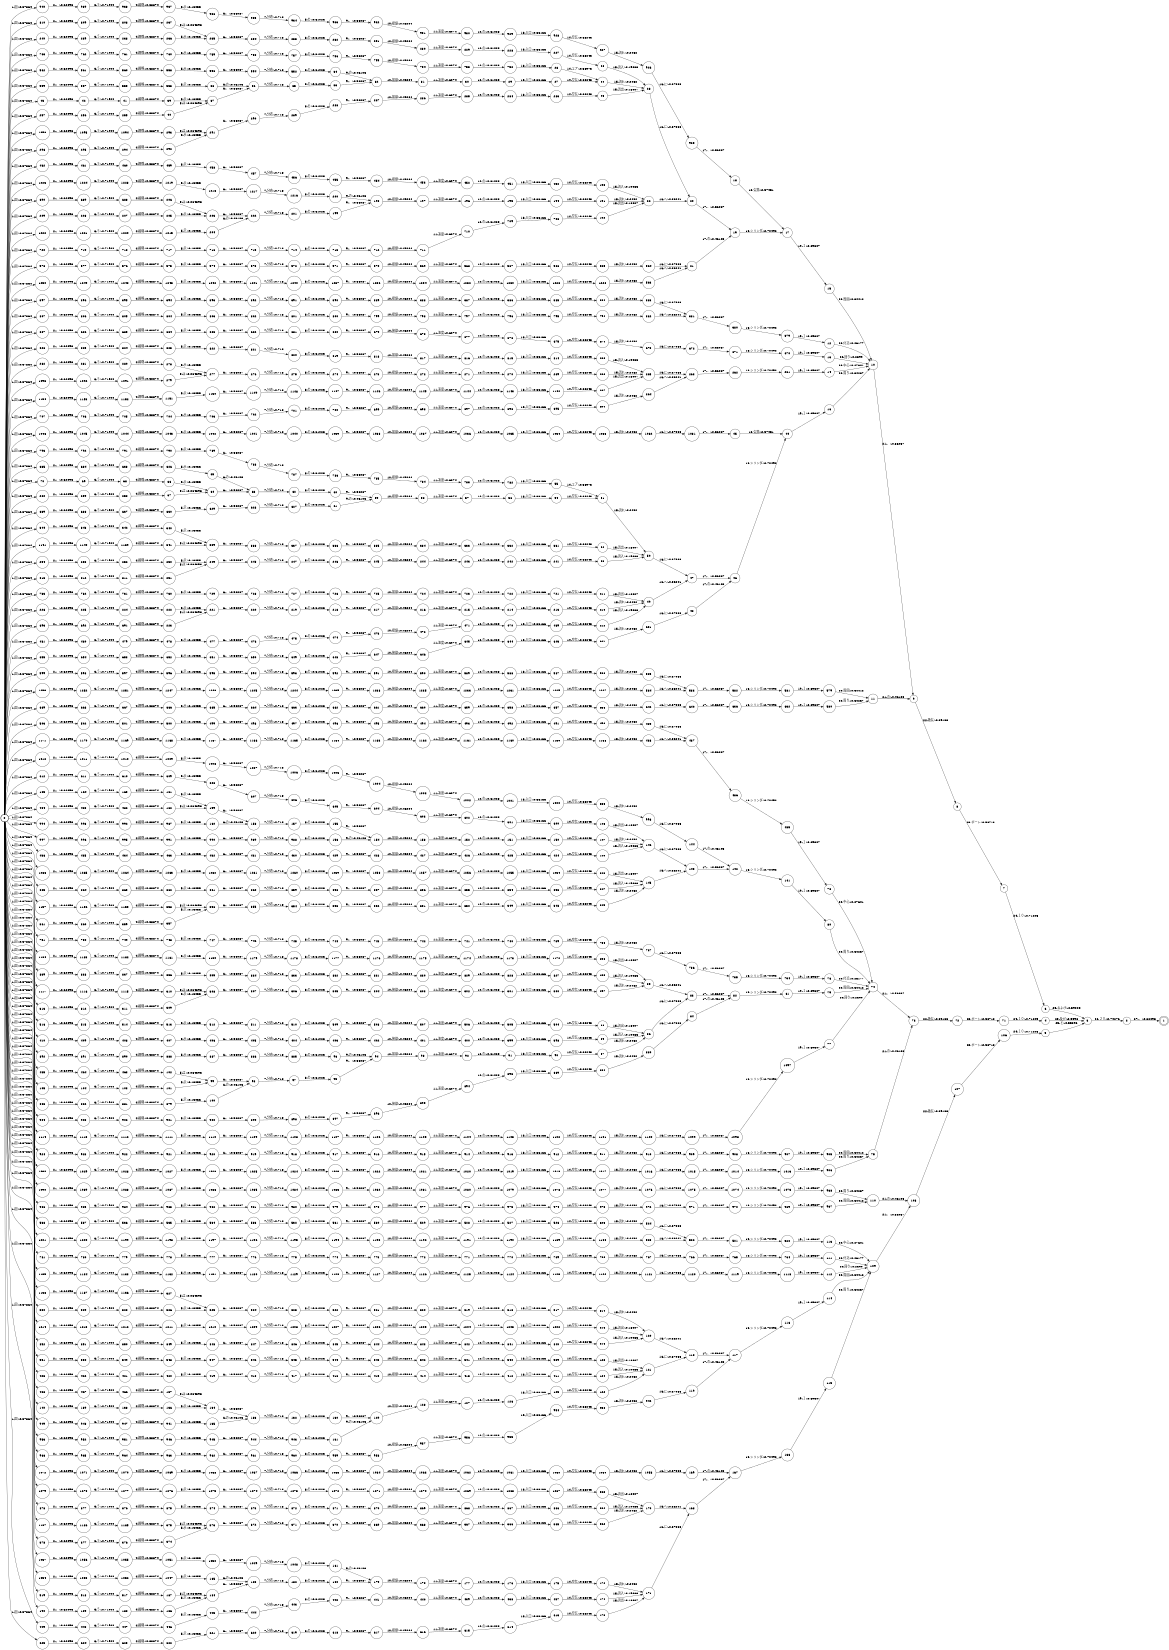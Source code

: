 digraph FST {
rankdir = LR;
size = "8.5,11";
label = "";
center = 1;
orientation = Portrait;
ranksep = "0.4";
nodesep = "0.25";
0 [label = "0", shape = circle, style = bold, fontsize = 14]
	0 -> 43 [label = "1:図/-0.37864", fontsize = 14];
	0 -> 70 [label = "1:図/-0.37864", fontsize = 14];
	0 -> 105 [label = "1:図/-0.37864", fontsize = 14];
	0 -> 140 [label = "1:図/-0.37864", fontsize = 14];
	0 -> 165 [label = "1:図/-0.37864", fontsize = 14];
	0 -> 190 [label = "1:図/-0.37864", fontsize = 14];
	0 -> 209 [label = "1:図/-0.37864", fontsize = 14];
	0 -> 226 [label = "1:図/-0.37864", fontsize = 14];
	0 -> 240 [label = "1:図/-0.37864", fontsize = 14];
	0 -> 254 [label = "1:図/-0.37864", fontsize = 14];
	0 -> 257 [label = "1:図/-0.37864", fontsize = 14];
	0 -> 260 [label = "1:図/-0.37864", fontsize = 14];
	0 -> 282 [label = "1:図/-0.37864", fontsize = 14];
	0 -> 296 [label = "1:図/-0.37864", fontsize = 14];
	0 -> 313 [label = "1:図/-0.37864", fontsize = 14];
	0 -> 330 [label = "1:図/-0.37864", fontsize = 14];
	0 -> 344 [label = "1:図/-0.37864", fontsize = 14];
	0 -> 361 [label = "1:図/-0.37864", fontsize = 14];
	0 -> 378 [label = "1:図/-0.37864", fontsize = 14];
	0 -> 397 [label = "1:図/-0.37864", fontsize = 14];
	0 -> 410 [label = "1:図/-0.37864", fontsize = 14];
	0 -> 423 [label = "1:図/-0.37864", fontsize = 14];
	0 -> 436 [label = "1:図/-0.37864", fontsize = 14];
	0 -> 449 [label = "1:図/-0.37864", fontsize = 14];
	0 -> 462 [label = "1:図/-0.37864", fontsize = 14];
	0 -> 465 [label = "1:図/-0.37864", fontsize = 14];
	0 -> 468 [label = "1:図/-0.37864", fontsize = 14];
	0 -> 481 [label = "1:図/-0.37864", fontsize = 14];
	0 -> 484 [label = "1:図/-0.37864", fontsize = 14];
	0 -> 503 [label = "1:図/-0.37864", fontsize = 14];
	0 -> 516 [label = "1:図/-0.37864", fontsize = 14];
	0 -> 519 [label = "1:図/-0.37864", fontsize = 14];
	0 -> 538 [label = "1:図/-0.37864", fontsize = 14];
	0 -> 551 [label = "1:図/-0.37864", fontsize = 14];
	0 -> 562 [label = "1:図/-0.37864", fontsize = 14];
	0 -> 578 [label = "1:図/-0.37864", fontsize = 14];
	0 -> 599 [label = "1:図/-0.37864", fontsize = 14];
	0 -> 559 [label = "1:図/-0.37864", fontsize = 14];
	0 -> 612 [label = "1:図/-0.37864", fontsize = 14];
	0 -> 625 [label = "1:図/-0.37864", fontsize = 14];
	0 -> 635 [label = "1:図/-0.37864", fontsize = 14];
	0 -> 639 [label = "1:図/-0.37864", fontsize = 14];
	0 -> 655 [label = "1:図/-0.37864", fontsize = 14];
	0 -> 669 [label = "1:図/-0.37864", fontsize = 14];
	0 -> 687 [label = "1:図/-0.37864", fontsize = 14];
	0 -> 690 [label = "1:図/-0.37864", fontsize = 14];
	0 -> 693 [label = "1:図/-0.37864", fontsize = 14];
	0 -> 707 [label = "1:図/-0.37864", fontsize = 14];
	0 -> 720 [label = "1:図/-0.37864", fontsize = 14];
	0 -> 733 [label = "1:図/-0.37864", fontsize = 14];
	0 -> 751 [label = "1:図/-0.37864", fontsize = 14];
	0 -> 763 [label = "1:図/-0.37864", fontsize = 14];
	0 -> 781 [label = "1:図/-0.37864", fontsize = 14];
	0 -> 793 [label = "1:図/-0.37864", fontsize = 14];
	0 -> 807 [label = "1:図/-0.37864", fontsize = 14];
	0 -> 810 [label = "1:図/-0.37864", fontsize = 14];
	0 -> 813 [label = "1:図/-0.37864", fontsize = 14];
	0 -> 826 [label = "1:図/-0.37864", fontsize = 14];
	0 -> 839 [label = "1:図/-0.37864", fontsize = 14];
	0 -> 852 [label = "1:図/-0.37864", fontsize = 14];
	0 -> 865 [label = "1:図/-0.37864", fontsize = 14];
	0 -> 878 [label = "1:図/-0.37864", fontsize = 14];
	0 -> 904 [label = "1:図/-0.37864", fontsize = 14];
	0 -> 892 [label = "1:図/-0.37864", fontsize = 14];
	0 -> 924 [label = "1:図/-0.37864", fontsize = 14];
	0 -> 883 [label = "1:図/-0.37864", fontsize = 14];
	0 -> 940 [label = "1:図/-0.37864", fontsize = 14];
	0 -> 949 [label = "1:図/-0.37864", fontsize = 14];
	0 -> 966 [label = "1:図/-0.37864", fontsize = 14];
	0 -> 986 [label = "1:図/-0.37864", fontsize = 14];
	0 -> 953 [label = "1:図/-0.37864", fontsize = 14];
	0 -> 1012 [label = "1:図/-0.37864", fontsize = 14];
	0 -> 1030 [label = "1:図/-0.37864", fontsize = 14];
	0 -> 997 [label = "1:図/-0.37864", fontsize = 14];
	0 -> 994 [label = "1:図/-0.37864", fontsize = 14];
	0 -> 1046 [label = "1:図/-0.37864", fontsize = 14];
	0 -> 1057 [label = "1:図/-0.37864", fontsize = 14];
	0 -> 1054 [label = "1:図/-0.37864", fontsize = 14];
	0 -> 1072 [label = "1:図/-0.37864", fontsize = 14];
	0 -> 1090 [label = "1:図/-0.37864", fontsize = 14];
	0 -> 1093 [label = "1:図/-0.37864", fontsize = 14];
	0 -> 1096 [label = "1:図/-0.37864", fontsize = 14];
	0 -> 1114 [label = "1:図/-0.37864", fontsize = 14];
	0 -> 1117 [label = "1:図/-0.37864", fontsize = 14];
	0 -> 1135 [label = "1:図/-0.37864", fontsize = 14];
	0 -> 1138 [label = "1:図/-0.37864", fontsize = 14];
	0 -> 1141 [label = "1:図/-0.37864", fontsize = 14];
	0 -> 1154 [label = "1:図/-0.37864", fontsize = 14];
	0 -> 1157 [label = "1:図/-0.37864", fontsize = 14];
	0 -> 1171 [label = "1:図/-0.37864", fontsize = 14];
	0 -> 1184 [label = "1:図/-0.37864", fontsize = 14];
	0 -> 1187 [label = "1:図/-0.37864", fontsize = 14];
	0 -> 1201 [label = "1:図/-0.37864", fontsize = 14];
	0 -> 1214 [label = "1:図/-0.37864", fontsize = 14];
	0 -> 1222 [label = "1:図/-0.37864", fontsize = 14];
	0 -> 1253 [label = "1:図/-0.37864", fontsize = 14];
	0 -> 1250 [label = "1:図/-0.37864", fontsize = 14];
	0 -> 1225 [label = "1:図/-0.37864", fontsize = 14];
	0 -> 1266 [label = "1:図/-0.37864", fontsize = 14];
	0 -> 1279 [label = "1:図/-0.37864", fontsize = 14];
1 [label = "1", shape = doublecircle, style = solid, fontsize = 14]
2 [label = "2", shape = circle, style = solid, fontsize = 14]
	2 -> 1 [label = "27:。/-0.62093", fontsize = 14];
3 [label = "3", shape = circle, style = solid, fontsize = 14]
	3 -> 2 [label = "26:２０/-0.74276", fontsize = 14];
4 [label = "4", shape = circle, style = solid, fontsize = 14]
	4 -> 3 [label = "25:及び/-0.5598", fontsize = 14];
5 [label = "5", shape = circle, style = solid, fontsize = 14]
	5 -> 3 [label = "25:と/-0.55896", fontsize = 14];
6 [label = "6", shape = circle, style = solid, fontsize = 14]
	6 -> 3 [label = "25:および/-0.59005", fontsize = 14];
7 [label = "7", shape = circle, style = solid, fontsize = 14]
	7 -> 6 [label = "24:１０/-0.71245", fontsize = 14];
8 [label = "8", shape = circle, style = solid, fontsize = 14]
	8 -> 7 [label = "23:ポート/-0.58718", fontsize = 14];
9 [label = "9", shape = circle, style = solid, fontsize = 14]
	9 -> 8 [label = "22:吸気/-0.69183", fontsize = 14];
10 [label = "10", shape = circle, style = solid, fontsize = 14]
	10 -> 9 [label = "21:、/-0.56087", fontsize = 14];
11 [label = "11", shape = circle, style = solid, fontsize = 14]
	11 -> 9 [label = "21:の/-0.46103", fontsize = 14];
12 [label = "12", shape = circle, style = solid, fontsize = 14]
	12 -> 10 [label = "20:付近/-0.26177", fontsize = 14];
13 [label = "13", shape = circle, style = solid, fontsize = 14]
	13 -> 10 [label = "20:回り/-0.2399", fontsize = 14];
14 [label = "14", shape = circle, style = solid, fontsize = 14]
	14 -> 10 [label = "20:中心/-0.27601", fontsize = 14];
15 [label = "15", shape = circle, style = solid, fontsize = 14]
	15 -> 10 [label = "20:周囲/-0.34412", fontsize = 14];
16 [label = "16", shape = circle, style = solid, fontsize = 14]
	16 -> 10 [label = "20:周り/-0.34237", fontsize = 14];
17 [label = "17", shape = circle, style = solid, fontsize = 14]
	17 -> 15 [label = "19:１/-0.69307", fontsize = 14];
18 [label = "18", shape = circle, style = solid, fontsize = 14]
	18 -> 17 [label = "18:気筒/-0.57451", fontsize = 14];
19 [label = "19", shape = circle, style = solid, fontsize = 14]
	19 -> 17 [label = "18:シリンダ/-0.70492", fontsize = 14];
20 [label = "20", shape = circle, style = solid, fontsize = 14]
	20 -> 19 [label = "17:、/-0.56087", fontsize = 14];
21 [label = "21", shape = circle, style = solid, fontsize = 14]
	21 -> 19 [label = "17:の/-0.46103", fontsize = 14];
22 [label = "22", shape = circle, style = solid, fontsize = 14]
	22 -> 20 [label = "16:へ/-0.33241", fontsize = 14];
23 [label = "23", shape = circle, style = solid, fontsize = 14]
	23 -> 20 [label = "16:に/-0.37083", fontsize = 14];
24 [label = "24", shape = circle, style = solid, fontsize = 14]
	24 -> 23 [label = "15:流れ/-0.2482", fontsize = 14];
25 [label = "25", shape = circle, style = solid, fontsize = 14]
	25 -> 23 [label = "15:流出/-0.18007", fontsize = 14];
26 [label = "26", shape = circle, style = solid, fontsize = 14]
	26 -> 23 [label = "15:流入/-0.19083", fontsize = 14];
27 [label = "27", shape = circle, style = solid, fontsize = 14]
	27 -> 24 [label = "14:空気/-0.68243", fontsize = 14];
28 [label = "28", shape = circle, style = solid, fontsize = 14]
	28 -> 24 [label = "14:エア/-0.56973", fontsize = 14];
29 [label = "29", shape = circle, style = solid, fontsize = 14]
	29 -> 27 [label = "13:入口/-0.66166", fontsize = 14];
30 [label = "30", shape = circle, style = solid, fontsize = 14]
	30 -> 29 [label = "12:の/-0.61023", fontsize = 14];
31 [label = "31", shape = circle, style = solid, fontsize = 14]
	31 -> 30 [label = "11:速度/-0.6074", fontsize = 14];
32 [label = "32", shape = circle, style = solid, fontsize = 14]
	32 -> 31 [label = "10:接線/-0.45204", fontsize = 14];
33 [label = "33", shape = circle, style = solid, fontsize = 14]
	33 -> 32 [label = "9:、/-0.56087", fontsize = 14];
34 [label = "34", shape = circle, style = solid, fontsize = 14]
	34 -> 32 [label = "9:の/-0.46103", fontsize = 14];
35 [label = "35", shape = circle, style = solid, fontsize = 14]
	35 -> 33 [label = "8:の/-0.61023", fontsize = 14];
36 [label = "36", shape = circle, style = solid, fontsize = 14]
	36 -> 35 [label = "7:分布/-0.718", fontsize = 14];
37 [label = "37", shape = circle, style = solid, fontsize = 14]
	37 -> 36 [label = "6:、/-0.56087", fontsize = 14];
38 [label = "38", shape = circle, style = solid, fontsize = 14]
	38 -> 36 [label = "6:の/-0.46103", fontsize = 14];
39 [label = "39", shape = circle, style = solid, fontsize = 14]
	39 -> 37 [label = "5:示/-0.13055", fontsize = 14];
40 [label = "40", shape = circle, style = solid, fontsize = 14]
	40 -> 37 [label = "5:は/-0.064393", fontsize = 14];
41 [label = "41", shape = circle, style = solid, fontsize = 14]
	41 -> 39 [label = "4:概略/-0.38874", fontsize = 14];
42 [label = "42", shape = circle, style = solid, fontsize = 14]
	42 -> 41 [label = "3:５/-0.71944", fontsize = 14];
43 [label = "43", shape = circle, style = solid, fontsize = 14]
	43 -> 42 [label = "2:。/-0.62093", fontsize = 14];
44 [label = "44", shape = circle, style = solid, fontsize = 14]
	44 -> 16 [label = "19:１/-0.69307", fontsize = 14];
45 [label = "45", shape = circle, style = solid, fontsize = 14]
	45 -> 44 [label = "18:気筒/-0.57451", fontsize = 14];
46 [label = "46", shape = circle, style = solid, fontsize = 14]
	46 -> 44 [label = "18:シリンダ/-0.70492", fontsize = 14];
47 [label = "47", shape = circle, style = solid, fontsize = 14]
	47 -> 46 [label = "17:、/-0.56087", fontsize = 14];
48 [label = "48", shape = circle, style = solid, fontsize = 14]
	48 -> 46 [label = "17:の/-0.46103", fontsize = 14];
49 [label = "49", shape = circle, style = solid, fontsize = 14]
	49 -> 47 [label = "16:へ/-0.33241", fontsize = 14];
50 [label = "50", shape = circle, style = solid, fontsize = 14]
	50 -> 47 [label = "16:に/-0.37083", fontsize = 14];
51 [label = "51", shape = circle, style = solid, fontsize = 14]
	51 -> 50 [label = "15:流れ/-0.2482", fontsize = 14];
52 [label = "52", shape = circle, style = solid, fontsize = 14]
	52 -> 50 [label = "15:流出/-0.18007", fontsize = 14];
53 [label = "53", shape = circle, style = solid, fontsize = 14]
	53 -> 50 [label = "15:流入/-0.19083", fontsize = 14];
54 [label = "54", shape = circle, style = solid, fontsize = 14]
	54 -> 51 [label = "14:空気/-0.68243", fontsize = 14];
55 [label = "55", shape = circle, style = solid, fontsize = 14]
	55 -> 51 [label = "14:エア/-0.56973", fontsize = 14];
56 [label = "56", shape = circle, style = solid, fontsize = 14]
	56 -> 54 [label = "13:入口/-0.66166", fontsize = 14];
57 [label = "57", shape = circle, style = solid, fontsize = 14]
	57 -> 56 [label = "12:の/-0.61023", fontsize = 14];
58 [label = "58", shape = circle, style = solid, fontsize = 14]
	58 -> 57 [label = "11:速度/-0.6074", fontsize = 14];
59 [label = "59", shape = circle, style = solid, fontsize = 14]
	59 -> 58 [label = "10:接線/-0.45204", fontsize = 14];
60 [label = "60", shape = circle, style = solid, fontsize = 14]
	60 -> 59 [label = "9:、/-0.56087", fontsize = 14];
61 [label = "61", shape = circle, style = solid, fontsize = 14]
	61 -> 59 [label = "9:の/-0.46103", fontsize = 14];
62 [label = "62", shape = circle, style = solid, fontsize = 14]
	62 -> 60 [label = "8:の/-0.61023", fontsize = 14];
63 [label = "63", shape = circle, style = solid, fontsize = 14]
	63 -> 62 [label = "7:分布/-0.718", fontsize = 14];
64 [label = "64", shape = circle, style = solid, fontsize = 14]
	64 -> 63 [label = "6:、/-0.56087", fontsize = 14];
65 [label = "65", shape = circle, style = solid, fontsize = 14]
	65 -> 63 [label = "6:の/-0.46103", fontsize = 14];
66 [label = "66", shape = circle, style = solid, fontsize = 14]
	66 -> 64 [label = "5:示/-0.13055", fontsize = 14];
67 [label = "67", shape = circle, style = solid, fontsize = 14]
	67 -> 64 [label = "5:は/-0.064393", fontsize = 14];
68 [label = "68", shape = circle, style = solid, fontsize = 14]
	68 -> 66 [label = "4:概略/-0.38874", fontsize = 14];
69 [label = "69", shape = circle, style = solid, fontsize = 14]
	69 -> 68 [label = "3:５/-0.71944", fontsize = 14];
70 [label = "70", shape = circle, style = solid, fontsize = 14]
	70 -> 69 [label = "2:。/-0.62093", fontsize = 14];
71 [label = "71", shape = circle, style = solid, fontsize = 14]
	71 -> 4 [label = "24:１０/-0.71245", fontsize = 14];
72 [label = "72", shape = circle, style = solid, fontsize = 14]
	72 -> 71 [label = "23:ポート/-0.58718", fontsize = 14];
73 [label = "73", shape = circle, style = solid, fontsize = 14]
	73 -> 72 [label = "22:吸気/-0.69183", fontsize = 14];
74 [label = "74", shape = circle, style = solid, fontsize = 14]
	74 -> 73 [label = "21:、/-0.56087", fontsize = 14];
75 [label = "75", shape = circle, style = solid, fontsize = 14]
	75 -> 73 [label = "21:の/-0.46103", fontsize = 14];
76 [label = "76", shape = circle, style = solid, fontsize = 14]
	76 -> 74 [label = "20:付近/-0.26177", fontsize = 14];
77 [label = "77", shape = circle, style = solid, fontsize = 14]
	77 -> 74 [label = "20:回り/-0.2399", fontsize = 14];
78 [label = "78", shape = circle, style = solid, fontsize = 14]
	78 -> 74 [label = "20:中心/-0.27601", fontsize = 14];
79 [label = "79", shape = circle, style = solid, fontsize = 14]
	79 -> 74 [label = "20:周囲/-0.34412", fontsize = 14];
80 [label = "80", shape = circle, style = solid, fontsize = 14]
	80 -> 74 [label = "20:周り/-0.34237", fontsize = 14];
81 [label = "81", shape = circle, style = solid, fontsize = 14]
	81 -> 79 [label = "19:１/-0.69307", fontsize = 14];
82 [label = "82", shape = circle, style = solid, fontsize = 14]
	82 -> 81 [label = "18:シリンダ/-0.70492", fontsize = 14];
83 [label = "83", shape = circle, style = solid, fontsize = 14]
	83 -> 82 [label = "17:、/-0.56087", fontsize = 14];
84 [label = "84", shape = circle, style = solid, fontsize = 14]
	84 -> 82 [label = "17:の/-0.46103", fontsize = 14];
85 [label = "85", shape = circle, style = solid, fontsize = 14]
	85 -> 83 [label = "16:へ/-0.33241", fontsize = 14];
86 [label = "86", shape = circle, style = solid, fontsize = 14]
	86 -> 83 [label = "16:に/-0.37083", fontsize = 14];
87 [label = "87", shape = circle, style = solid, fontsize = 14]
	87 -> 86 [label = "15:流れ/-0.2482", fontsize = 14];
88 [label = "88", shape = circle, style = solid, fontsize = 14]
	88 -> 86 [label = "15:流出/-0.18007", fontsize = 14];
89 [label = "89", shape = circle, style = solid, fontsize = 14]
	89 -> 86 [label = "15:流入/-0.19083", fontsize = 14];
90 [label = "90", shape = circle, style = solid, fontsize = 14]
	90 -> 87 [label = "14:空気/-0.68243", fontsize = 14];
91 [label = "91", shape = circle, style = solid, fontsize = 14]
	91 -> 90 [label = "13:入口/-0.66166", fontsize = 14];
92 [label = "92", shape = circle, style = solid, fontsize = 14]
	92 -> 91 [label = "12:の/-0.61023", fontsize = 14];
93 [label = "93", shape = circle, style = solid, fontsize = 14]
	93 -> 92 [label = "11:速度/-0.6074", fontsize = 14];
94 [label = "94", shape = circle, style = solid, fontsize = 14]
	94 -> 93 [label = "10:接線/-0.45204", fontsize = 14];
95 [label = "95", shape = circle, style = solid, fontsize = 14]
	95 -> 94 [label = "9:、/-0.56087", fontsize = 14];
96 [label = "96", shape = circle, style = solid, fontsize = 14]
	96 -> 94 [label = "9:の/-0.46103", fontsize = 14];
97 [label = "97", shape = circle, style = solid, fontsize = 14]
	97 -> 95 [label = "8:の/-0.61023", fontsize = 14];
98 [label = "98", shape = circle, style = solid, fontsize = 14]
	98 -> 97 [label = "7:分布/-0.718", fontsize = 14];
99 [label = "99", shape = circle, style = solid, fontsize = 14]
	99 -> 98 [label = "6:、/-0.56087", fontsize = 14];
100 [label = "100", shape = circle, style = solid, fontsize = 14]
	100 -> 98 [label = "6:の/-0.46103", fontsize = 14];
101 [label = "101", shape = circle, style = solid, fontsize = 14]
	101 -> 99 [label = "5:示/-0.13055", fontsize = 14];
102 [label = "102", shape = circle, style = solid, fontsize = 14]
	102 -> 99 [label = "5:は/-0.064393", fontsize = 14];
103 [label = "103", shape = circle, style = solid, fontsize = 14]
	103 -> 101 [label = "4:概略/-0.38874", fontsize = 14];
104 [label = "104", shape = circle, style = solid, fontsize = 14]
	104 -> 103 [label = "3:５/-0.71944", fontsize = 14];
105 [label = "105", shape = circle, style = solid, fontsize = 14]
	105 -> 104 [label = "2:。/-0.62093", fontsize = 14];
106 [label = "106", shape = circle, style = solid, fontsize = 14]
	106 -> 5 [label = "24:１０/-0.71245", fontsize = 14];
107 [label = "107", shape = circle, style = solid, fontsize = 14]
	107 -> 106 [label = "23:ポート/-0.58718", fontsize = 14];
108 [label = "108", shape = circle, style = solid, fontsize = 14]
	108 -> 107 [label = "22:吸気/-0.69183", fontsize = 14];
109 [label = "109", shape = circle, style = solid, fontsize = 14]
	109 -> 108 [label = "21:、/-0.56087", fontsize = 14];
110 [label = "110", shape = circle, style = solid, fontsize = 14]
	110 -> 108 [label = "21:の/-0.46103", fontsize = 14];
111 [label = "111", shape = circle, style = solid, fontsize = 14]
	111 -> 109 [label = "20:付近/-0.26177", fontsize = 14];
112 [label = "112", shape = circle, style = solid, fontsize = 14]
	112 -> 109 [label = "20:回り/-0.2399", fontsize = 14];
113 [label = "113", shape = circle, style = solid, fontsize = 14]
	113 -> 109 [label = "20:中心/-0.27601", fontsize = 14];
114 [label = "114", shape = circle, style = solid, fontsize = 14]
	114 -> 109 [label = "20:周囲/-0.34412", fontsize = 14];
115 [label = "115", shape = circle, style = solid, fontsize = 14]
	115 -> 109 [label = "20:周り/-0.34237", fontsize = 14];
116 [label = "116", shape = circle, style = solid, fontsize = 14]
	116 -> 114 [label = "19:１/-0.69307", fontsize = 14];
117 [label = "117", shape = circle, style = solid, fontsize = 14]
	117 -> 116 [label = "18:シリンダ/-0.70492", fontsize = 14];
118 [label = "118", shape = circle, style = solid, fontsize = 14]
	118 -> 117 [label = "17:、/-0.56087", fontsize = 14];
119 [label = "119", shape = circle, style = solid, fontsize = 14]
	119 -> 117 [label = "17:の/-0.46103", fontsize = 14];
120 [label = "120", shape = circle, style = solid, fontsize = 14]
	120 -> 118 [label = "16:へ/-0.33241", fontsize = 14];
121 [label = "121", shape = circle, style = solid, fontsize = 14]
	121 -> 118 [label = "16:に/-0.37083", fontsize = 14];
122 [label = "122", shape = circle, style = solid, fontsize = 14]
	122 -> 121 [label = "15:流れ/-0.2482", fontsize = 14];
123 [label = "123", shape = circle, style = solid, fontsize = 14]
	123 -> 121 [label = "15:流出/-0.18007", fontsize = 14];
124 [label = "124", shape = circle, style = solid, fontsize = 14]
	124 -> 121 [label = "15:流入/-0.19083", fontsize = 14];
125 [label = "125", shape = circle, style = solid, fontsize = 14]
	125 -> 122 [label = "14:空気/-0.68243", fontsize = 14];
126 [label = "126", shape = circle, style = solid, fontsize = 14]
	126 -> 125 [label = "13:入口/-0.66166", fontsize = 14];
127 [label = "127", shape = circle, style = solid, fontsize = 14]
	127 -> 126 [label = "12:の/-0.61023", fontsize = 14];
128 [label = "128", shape = circle, style = solid, fontsize = 14]
	128 -> 127 [label = "11:速度/-0.6074", fontsize = 14];
129 [label = "129", shape = circle, style = solid, fontsize = 14]
	129 -> 128 [label = "10:接線/-0.45204", fontsize = 14];
130 [label = "130", shape = circle, style = solid, fontsize = 14]
	130 -> 129 [label = "9:、/-0.56087", fontsize = 14];
131 [label = "131", shape = circle, style = solid, fontsize = 14]
	131 -> 129 [label = "9:の/-0.46103", fontsize = 14];
132 [label = "132", shape = circle, style = solid, fontsize = 14]
	132 -> 130 [label = "8:の/-0.61023", fontsize = 14];
133 [label = "133", shape = circle, style = solid, fontsize = 14]
	133 -> 132 [label = "7:分布/-0.718", fontsize = 14];
134 [label = "134", shape = circle, style = solid, fontsize = 14]
	134 -> 133 [label = "6:、/-0.56087", fontsize = 14];
135 [label = "135", shape = circle, style = solid, fontsize = 14]
	135 -> 133 [label = "6:の/-0.46103", fontsize = 14];
136 [label = "136", shape = circle, style = solid, fontsize = 14]
	136 -> 134 [label = "5:示/-0.13055", fontsize = 14];
137 [label = "137", shape = circle, style = solid, fontsize = 14]
	137 -> 134 [label = "5:は/-0.064393", fontsize = 14];
138 [label = "138", shape = circle, style = solid, fontsize = 14]
	138 -> 136 [label = "4:概略/-0.38874", fontsize = 14];
139 [label = "139", shape = circle, style = solid, fontsize = 14]
	139 -> 138 [label = "3:５/-0.71944", fontsize = 14];
140 [label = "140", shape = circle, style = solid, fontsize = 14]
	140 -> 139 [label = "2:。/-0.62093", fontsize = 14];
141 [label = "141", shape = circle, style = solid, fontsize = 14]
	141 -> 80 [label = "19:１/-0.69307", fontsize = 14];
142 [label = "142", shape = circle, style = solid, fontsize = 14]
	142 -> 141 [label = "18:シリンダ/-0.70492", fontsize = 14];
143 [label = "143", shape = circle, style = solid, fontsize = 14]
	143 -> 142 [label = "17:、/-0.56087", fontsize = 14];
144 [label = "144", shape = circle, style = solid, fontsize = 14]
	144 -> 142 [label = "17:の/-0.46103", fontsize = 14];
145 [label = "145", shape = circle, style = solid, fontsize = 14]
	145 -> 143 [label = "16:へ/-0.33241", fontsize = 14];
146 [label = "146", shape = circle, style = solid, fontsize = 14]
	146 -> 143 [label = "16:に/-0.37083", fontsize = 14];
147 [label = "147", shape = circle, style = solid, fontsize = 14]
	147 -> 146 [label = "15:流れ/-0.2482", fontsize = 14];
148 [label = "148", shape = circle, style = solid, fontsize = 14]
	148 -> 146 [label = "15:流出/-0.18007", fontsize = 14];
149 [label = "149", shape = circle, style = solid, fontsize = 14]
	149 -> 146 [label = "15:流入/-0.19083", fontsize = 14];
150 [label = "150", shape = circle, style = solid, fontsize = 14]
	150 -> 147 [label = "14:空気/-0.68243", fontsize = 14];
151 [label = "151", shape = circle, style = solid, fontsize = 14]
	151 -> 150 [label = "13:入口/-0.66166", fontsize = 14];
152 [label = "152", shape = circle, style = solid, fontsize = 14]
	152 -> 151 [label = "12:の/-0.61023", fontsize = 14];
153 [label = "153", shape = circle, style = solid, fontsize = 14]
	153 -> 152 [label = "11:速度/-0.6074", fontsize = 14];
154 [label = "154", shape = circle, style = solid, fontsize = 14]
	154 -> 153 [label = "10:接線/-0.45204", fontsize = 14];
155 [label = "155", shape = circle, style = solid, fontsize = 14]
	155 -> 154 [label = "9:、/-0.56087", fontsize = 14];
156 [label = "156", shape = circle, style = solid, fontsize = 14]
	156 -> 154 [label = "9:の/-0.46103", fontsize = 14];
157 [label = "157", shape = circle, style = solid, fontsize = 14]
	157 -> 155 [label = "8:の/-0.61023", fontsize = 14];
158 [label = "158", shape = circle, style = solid, fontsize = 14]
	158 -> 157 [label = "7:分布/-0.718", fontsize = 14];
159 [label = "159", shape = circle, style = solid, fontsize = 14]
	159 -> 158 [label = "6:、/-0.56087", fontsize = 14];
160 [label = "160", shape = circle, style = solid, fontsize = 14]
	160 -> 158 [label = "6:の/-0.46103", fontsize = 14];
161 [label = "161", shape = circle, style = solid, fontsize = 14]
	161 -> 159 [label = "5:示/-0.13055", fontsize = 14];
162 [label = "162", shape = circle, style = solid, fontsize = 14]
	162 -> 159 [label = "5:は/-0.064393", fontsize = 14];
163 [label = "163", shape = circle, style = solid, fontsize = 14]
	163 -> 161 [label = "4:概略/-0.38874", fontsize = 14];
164 [label = "164", shape = circle, style = solid, fontsize = 14]
	164 -> 163 [label = "3:５/-0.71944", fontsize = 14];
165 [label = "165", shape = circle, style = solid, fontsize = 14]
	165 -> 164 [label = "2:。/-0.62093", fontsize = 14];
166 [label = "166", shape = circle, style = solid, fontsize = 14]
	166 -> 115 [label = "19:１/-0.69307", fontsize = 14];
167 [label = "167", shape = circle, style = solid, fontsize = 14]
	167 -> 166 [label = "18:シリンダ/-0.70492", fontsize = 14];
168 [label = "168", shape = circle, style = solid, fontsize = 14]
	168 -> 167 [label = "17:、/-0.56087", fontsize = 14];
169 [label = "169", shape = circle, style = solid, fontsize = 14]
	169 -> 167 [label = "17:の/-0.46103", fontsize = 14];
170 [label = "170", shape = circle, style = solid, fontsize = 14]
	170 -> 168 [label = "16:へ/-0.33241", fontsize = 14];
171 [label = "171", shape = circle, style = solid, fontsize = 14]
	171 -> 168 [label = "16:に/-0.37083", fontsize = 14];
172 [label = "172", shape = circle, style = solid, fontsize = 14]
	172 -> 171 [label = "15:流れ/-0.2482", fontsize = 14];
173 [label = "173", shape = circle, style = solid, fontsize = 14]
	173 -> 171 [label = "15:流出/-0.18007", fontsize = 14];
174 [label = "174", shape = circle, style = solid, fontsize = 14]
	174 -> 171 [label = "15:流入/-0.19083", fontsize = 14];
175 [label = "175", shape = circle, style = solid, fontsize = 14]
	175 -> 172 [label = "14:空気/-0.68243", fontsize = 14];
176 [label = "176", shape = circle, style = solid, fontsize = 14]
	176 -> 175 [label = "13:入口/-0.66166", fontsize = 14];
177 [label = "177", shape = circle, style = solid, fontsize = 14]
	177 -> 176 [label = "12:の/-0.61023", fontsize = 14];
178 [label = "178", shape = circle, style = solid, fontsize = 14]
	178 -> 177 [label = "11:速度/-0.6074", fontsize = 14];
179 [label = "179", shape = circle, style = solid, fontsize = 14]
	179 -> 178 [label = "10:接線/-0.45204", fontsize = 14];
180 [label = "180", shape = circle, style = solid, fontsize = 14]
	180 -> 179 [label = "9:、/-0.56087", fontsize = 14];
181 [label = "181", shape = circle, style = solid, fontsize = 14]
	181 -> 179 [label = "9:の/-0.46103", fontsize = 14];
182 [label = "182", shape = circle, style = solid, fontsize = 14]
	182 -> 180 [label = "8:の/-0.61023", fontsize = 14];
183 [label = "183", shape = circle, style = solid, fontsize = 14]
	183 -> 182 [label = "7:分布/-0.718", fontsize = 14];
184 [label = "184", shape = circle, style = solid, fontsize = 14]
	184 -> 183 [label = "6:、/-0.56087", fontsize = 14];
185 [label = "185", shape = circle, style = solid, fontsize = 14]
	185 -> 183 [label = "6:の/-0.46103", fontsize = 14];
186 [label = "186", shape = circle, style = solid, fontsize = 14]
	186 -> 184 [label = "5:示/-0.13055", fontsize = 14];
187 [label = "187", shape = circle, style = solid, fontsize = 14]
	187 -> 184 [label = "5:は/-0.064393", fontsize = 14];
188 [label = "188", shape = circle, style = solid, fontsize = 14]
	188 -> 186 [label = "4:概略/-0.38874", fontsize = 14];
189 [label = "189", shape = circle, style = solid, fontsize = 14]
	189 -> 188 [label = "3:５/-0.71944", fontsize = 14];
190 [label = "190", shape = circle, style = solid, fontsize = 14]
	190 -> 189 [label = "2:。/-0.62093", fontsize = 14];
191 [label = "191", shape = circle, style = solid, fontsize = 14]
	191 -> 22 [label = "15:流れ/-0.2482", fontsize = 14];
192 [label = "192", shape = circle, style = solid, fontsize = 14]
	192 -> 22 [label = "15:流出/-0.18007", fontsize = 14];
193 [label = "193", shape = circle, style = solid, fontsize = 14]
	193 -> 22 [label = "15:流入/-0.19083", fontsize = 14];
194 [label = "194", shape = circle, style = solid, fontsize = 14]
	194 -> 191 [label = "14:空気/-0.68243", fontsize = 14];
195 [label = "195", shape = circle, style = solid, fontsize = 14]
	195 -> 194 [label = "13:入口/-0.66166", fontsize = 14];
196 [label = "196", shape = circle, style = solid, fontsize = 14]
	196 -> 195 [label = "12:の/-0.61023", fontsize = 14];
197 [label = "197", shape = circle, style = solid, fontsize = 14]
	197 -> 196 [label = "11:速度/-0.6074", fontsize = 14];
198 [label = "198", shape = circle, style = solid, fontsize = 14]
	198 -> 197 [label = "10:接線/-0.45204", fontsize = 14];
199 [label = "199", shape = circle, style = solid, fontsize = 14]
	199 -> 198 [label = "9:、/-0.56087", fontsize = 14];
200 [label = "200", shape = circle, style = solid, fontsize = 14]
	200 -> 198 [label = "9:の/-0.46103", fontsize = 14];
201 [label = "201", shape = circle, style = solid, fontsize = 14]
	201 -> 199 [label = "8:の/-0.61023", fontsize = 14];
202 [label = "202", shape = circle, style = solid, fontsize = 14]
	202 -> 201 [label = "7:分布/-0.718", fontsize = 14];
203 [label = "203", shape = circle, style = solid, fontsize = 14]
	203 -> 202 [label = "6:、/-0.56087", fontsize = 14];
204 [label = "204", shape = circle, style = solid, fontsize = 14]
	204 -> 202 [label = "6:の/-0.46103", fontsize = 14];
205 [label = "205", shape = circle, style = solid, fontsize = 14]
	205 -> 203 [label = "5:示/-0.13055", fontsize = 14];
206 [label = "206", shape = circle, style = solid, fontsize = 14]
	206 -> 203 [label = "5:は/-0.064393", fontsize = 14];
207 [label = "207", shape = circle, style = solid, fontsize = 14]
	207 -> 205 [label = "4:概略/-0.38874", fontsize = 14];
208 [label = "208", shape = circle, style = solid, fontsize = 14]
	208 -> 207 [label = "3:５/-0.71944", fontsize = 14];
209 [label = "209", shape = circle, style = solid, fontsize = 14]
	209 -> 208 [label = "2:。/-0.62093", fontsize = 14];
210 [label = "210", shape = circle, style = solid, fontsize = 14]
	210 -> 49 [label = "15:流れ/-0.2482", fontsize = 14];
211 [label = "211", shape = circle, style = solid, fontsize = 14]
	211 -> 49 [label = "15:流出/-0.18007", fontsize = 14];
212 [label = "212", shape = circle, style = solid, fontsize = 14]
	212 -> 49 [label = "15:流入/-0.19083", fontsize = 14];
213 [label = "213", shape = circle, style = solid, fontsize = 14]
	213 -> 210 [label = "14:空気/-0.68243", fontsize = 14];
214 [label = "214", shape = circle, style = solid, fontsize = 14]
	214 -> 213 [label = "13:入口/-0.66166", fontsize = 14];
215 [label = "215", shape = circle, style = solid, fontsize = 14]
	215 -> 214 [label = "12:の/-0.61023", fontsize = 14];
216 [label = "216", shape = circle, style = solid, fontsize = 14]
	216 -> 215 [label = "11:速度/-0.6074", fontsize = 14];
217 [label = "217", shape = circle, style = solid, fontsize = 14]
	217 -> 216 [label = "10:接線/-0.45204", fontsize = 14];
218 [label = "218", shape = circle, style = solid, fontsize = 14]
	218 -> 217 [label = "9:、/-0.56087", fontsize = 14];
219 [label = "219", shape = circle, style = solid, fontsize = 14]
	219 -> 218 [label = "8:の/-0.61023", fontsize = 14];
220 [label = "220", shape = circle, style = solid, fontsize = 14]
	220 -> 219 [label = "7:分布/-0.718", fontsize = 14];
221 [label = "221", shape = circle, style = solid, fontsize = 14]
	221 -> 220 [label = "6:、/-0.56087", fontsize = 14];
222 [label = "222", shape = circle, style = solid, fontsize = 14]
	222 -> 221 [label = "5:示/-0.13055", fontsize = 14];
223 [label = "223", shape = circle, style = solid, fontsize = 14]
	223 -> 221 [label = "5:は/-0.064393", fontsize = 14];
224 [label = "224", shape = circle, style = solid, fontsize = 14]
	224 -> 222 [label = "4:概略/-0.38874", fontsize = 14];
225 [label = "225", shape = circle, style = solid, fontsize = 14]
	225 -> 224 [label = "3:５/-0.71944", fontsize = 14];
226 [label = "226", shape = circle, style = solid, fontsize = 14]
	226 -> 225 [label = "2:。/-0.62093", fontsize = 14];
227 [label = "227", shape = circle, style = solid, fontsize = 14]
	227 -> 26 [label = "14:空気/-0.68243", fontsize = 14];
228 [label = "228", shape = circle, style = solid, fontsize = 14]
	228 -> 227 [label = "13:入口/-0.66166", fontsize = 14];
229 [label = "229", shape = circle, style = solid, fontsize = 14]
	229 -> 228 [label = "12:の/-0.61023", fontsize = 14];
230 [label = "230", shape = circle, style = solid, fontsize = 14]
	230 -> 229 [label = "11:速度/-0.6074", fontsize = 14];
231 [label = "231", shape = circle, style = solid, fontsize = 14]
	231 -> 230 [label = "10:接線/-0.45204", fontsize = 14];
232 [label = "232", shape = circle, style = solid, fontsize = 14]
	232 -> 231 [label = "9:、/-0.56087", fontsize = 14];
233 [label = "233", shape = circle, style = solid, fontsize = 14]
	233 -> 232 [label = "8:の/-0.61023", fontsize = 14];
234 [label = "234", shape = circle, style = solid, fontsize = 14]
	234 -> 233 [label = "7:分布/-0.718", fontsize = 14];
235 [label = "235", shape = circle, style = solid, fontsize = 14]
	235 -> 234 [label = "6:、/-0.56087", fontsize = 14];
236 [label = "236", shape = circle, style = solid, fontsize = 14]
	236 -> 235 [label = "5:示/-0.13055", fontsize = 14];
237 [label = "237", shape = circle, style = solid, fontsize = 14]
	237 -> 235 [label = "5:は/-0.064393", fontsize = 14];
238 [label = "238", shape = circle, style = solid, fontsize = 14]
	238 -> 236 [label = "4:概略/-0.38874", fontsize = 14];
239 [label = "239", shape = circle, style = solid, fontsize = 14]
	239 -> 238 [label = "3:５/-0.71944", fontsize = 14];
240 [label = "240", shape = circle, style = solid, fontsize = 14]
	240 -> 239 [label = "2:。/-0.62093", fontsize = 14];
241 [label = "241", shape = circle, style = solid, fontsize = 14]
	241 -> 53 [label = "14:空気/-0.68243", fontsize = 14];
242 [label = "242", shape = circle, style = solid, fontsize = 14]
	242 -> 241 [label = "13:入口/-0.66166", fontsize = 14];
243 [label = "243", shape = circle, style = solid, fontsize = 14]
	243 -> 242 [label = "12:の/-0.61023", fontsize = 14];
244 [label = "244", shape = circle, style = solid, fontsize = 14]
	244 -> 243 [label = "11:速度/-0.6074", fontsize = 14];
245 [label = "245", shape = circle, style = solid, fontsize = 14]
	245 -> 244 [label = "10:接線/-0.45204", fontsize = 14];
246 [label = "246", shape = circle, style = solid, fontsize = 14]
	246 -> 245 [label = "9:、/-0.56087", fontsize = 14];
247 [label = "247", shape = circle, style = solid, fontsize = 14]
	247 -> 246 [label = "8:の/-0.61023", fontsize = 14];
248 [label = "248", shape = circle, style = solid, fontsize = 14]
	248 -> 247 [label = "7:分布/-0.718", fontsize = 14];
249 [label = "249", shape = circle, style = solid, fontsize = 14]
	249 -> 248 [label = "6:、/-0.56087", fontsize = 14];
250 [label = "250", shape = circle, style = solid, fontsize = 14]
	250 -> 249 [label = "5:示/-0.13055", fontsize = 14];
251 [label = "251", shape = circle, style = solid, fontsize = 14]
	251 -> 249 [label = "5:は/-0.064393", fontsize = 14];
252 [label = "252", shape = circle, style = solid, fontsize = 14]
	252 -> 250 [label = "4:概略/-0.38874", fontsize = 14];
253 [label = "253", shape = circle, style = solid, fontsize = 14]
	253 -> 252 [label = "3:５/-0.71944", fontsize = 14];
254 [label = "254", shape = circle, style = solid, fontsize = 14]
	254 -> 253 [label = "2:。/-0.62093", fontsize = 14];
255 [label = "255", shape = circle, style = solid, fontsize = 14]
	255 -> 40 [label = "4:概略/-0.38874", fontsize = 14];
256 [label = "256", shape = circle, style = solid, fontsize = 14]
	256 -> 255 [label = "3:５/-0.71944", fontsize = 14];
257 [label = "257", shape = circle, style = solid, fontsize = 14]
	257 -> 256 [label = "2:。/-0.62093", fontsize = 14];
258 [label = "258", shape = circle, style = solid, fontsize = 14]
	258 -> 67 [label = "4:概略/-0.38874", fontsize = 14];
259 [label = "259", shape = circle, style = solid, fontsize = 14]
	259 -> 258 [label = "3:５/-0.71944", fontsize = 14];
260 [label = "260", shape = circle, style = solid, fontsize = 14]
	260 -> 259 [label = "2:。/-0.62093", fontsize = 14];
261 [label = "261", shape = circle, style = solid, fontsize = 14]
	261 -> 14 [label = "19:１/-0.69307", fontsize = 14];
262 [label = "262", shape = circle, style = solid, fontsize = 14]
	262 -> 261 [label = "18:シリンダ/-0.70492", fontsize = 14];
263 [label = "263", shape = circle, style = solid, fontsize = 14]
	263 -> 262 [label = "17:、/-0.56087", fontsize = 14];
264 [label = "264", shape = circle, style = solid, fontsize = 14]
	264 -> 263 [label = "16:へ/-0.33241", fontsize = 14];
265 [label = "265", shape = circle, style = solid, fontsize = 14]
	265 -> 263 [label = "16:に/-0.37083", fontsize = 14];
266 [label = "266", shape = circle, style = solid, fontsize = 14]
	266 -> 265 [label = "15:流れ/-0.2482", fontsize = 14];
267 [label = "267", shape = circle, style = solid, fontsize = 14]
	267 -> 265 [label = "15:流出/-0.18007", fontsize = 14];
268 [label = "268", shape = circle, style = solid, fontsize = 14]
	268 -> 265 [label = "15:流入/-0.19083", fontsize = 14];
269 [label = "269", shape = circle, style = solid, fontsize = 14]
	269 -> 266 [label = "14:空気/-0.68243", fontsize = 14];
270 [label = "270", shape = circle, style = solid, fontsize = 14]
	270 -> 269 [label = "13:入口/-0.66166", fontsize = 14];
271 [label = "271", shape = circle, style = solid, fontsize = 14]
	271 -> 270 [label = "12:の/-0.61023", fontsize = 14];
272 [label = "272", shape = circle, style = solid, fontsize = 14]
	272 -> 271 [label = "11:速度/-0.6074", fontsize = 14];
273 [label = "273", shape = circle, style = solid, fontsize = 14]
	273 -> 272 [label = "10:接線/-0.45204", fontsize = 14];
274 [label = "274", shape = circle, style = solid, fontsize = 14]
	274 -> 273 [label = "9:、/-0.56087", fontsize = 14];
275 [label = "275", shape = circle, style = solid, fontsize = 14]
	275 -> 274 [label = "8:の/-0.61023", fontsize = 14];
276 [label = "276", shape = circle, style = solid, fontsize = 14]
	276 -> 275 [label = "7:分布/-0.718", fontsize = 14];
277 [label = "277", shape = circle, style = solid, fontsize = 14]
	277 -> 276 [label = "6:、/-0.56087", fontsize = 14];
278 [label = "278", shape = circle, style = solid, fontsize = 14]
	278 -> 277 [label = "5:示/-0.13055", fontsize = 14];
279 [label = "279", shape = circle, style = solid, fontsize = 14]
	279 -> 277 [label = "5:は/-0.064393", fontsize = 14];
280 [label = "280", shape = circle, style = solid, fontsize = 14]
	280 -> 278 [label = "4:概略/-0.38874", fontsize = 14];
281 [label = "281", shape = circle, style = solid, fontsize = 14]
	281 -> 280 [label = "3:５/-0.71944", fontsize = 14];
282 [label = "282", shape = circle, style = solid, fontsize = 14]
	282 -> 281 [label = "2:。/-0.62093", fontsize = 14];
283 [label = "283", shape = circle, style = solid, fontsize = 14]
	283 -> 25 [label = "14:空気/-0.68243", fontsize = 14];
284 [label = "284", shape = circle, style = solid, fontsize = 14]
	284 -> 283 [label = "13:入口/-0.66166", fontsize = 14];
285 [label = "285", shape = circle, style = solid, fontsize = 14]
	285 -> 284 [label = "12:の/-0.61023", fontsize = 14];
286 [label = "286", shape = circle, style = solid, fontsize = 14]
	286 -> 285 [label = "11:速度/-0.6074", fontsize = 14];
287 [label = "287", shape = circle, style = solid, fontsize = 14]
	287 -> 286 [label = "10:接線/-0.45204", fontsize = 14];
288 [label = "288", shape = circle, style = solid, fontsize = 14]
	288 -> 287 [label = "9:、/-0.56087", fontsize = 14];
289 [label = "289", shape = circle, style = solid, fontsize = 14]
	289 -> 288 [label = "8:の/-0.61023", fontsize = 14];
290 [label = "290", shape = circle, style = solid, fontsize = 14]
	290 -> 289 [label = "7:分布/-0.718", fontsize = 14];
291 [label = "291", shape = circle, style = solid, fontsize = 14]
	291 -> 290 [label = "6:、/-0.56087", fontsize = 14];
292 [label = "292", shape = circle, style = solid, fontsize = 14]
	292 -> 291 [label = "5:示/-0.13055", fontsize = 14];
293 [label = "293", shape = circle, style = solid, fontsize = 14]
	293 -> 291 [label = "5:は/-0.064393", fontsize = 14];
294 [label = "294", shape = circle, style = solid, fontsize = 14]
	294 -> 292 [label = "4:概略/-0.38874", fontsize = 14];
295 [label = "295", shape = circle, style = solid, fontsize = 14]
	295 -> 294 [label = "3:５/-0.71944", fontsize = 14];
296 [label = "296", shape = circle, style = solid, fontsize = 14]
	296 -> 295 [label = "2:。/-0.62093", fontsize = 14];
297 [label = "297", shape = circle, style = solid, fontsize = 14]
	297 -> 85 [label = "15:流れ/-0.2482", fontsize = 14];
298 [label = "298", shape = circle, style = solid, fontsize = 14]
	298 -> 85 [label = "15:流出/-0.18007", fontsize = 14];
299 [label = "299", shape = circle, style = solid, fontsize = 14]
	299 -> 85 [label = "15:流入/-0.19083", fontsize = 14];
300 [label = "300", shape = circle, style = solid, fontsize = 14]
	300 -> 297 [label = "14:空気/-0.68243", fontsize = 14];
301 [label = "301", shape = circle, style = solid, fontsize = 14]
	301 -> 300 [label = "13:入口/-0.66166", fontsize = 14];
302 [label = "302", shape = circle, style = solid, fontsize = 14]
	302 -> 301 [label = "12:の/-0.61023", fontsize = 14];
303 [label = "303", shape = circle, style = solid, fontsize = 14]
	303 -> 302 [label = "11:速度/-0.6074", fontsize = 14];
304 [label = "304", shape = circle, style = solid, fontsize = 14]
	304 -> 303 [label = "10:接線/-0.45204", fontsize = 14];
305 [label = "305", shape = circle, style = solid, fontsize = 14]
	305 -> 304 [label = "9:、/-0.56087", fontsize = 14];
306 [label = "306", shape = circle, style = solid, fontsize = 14]
	306 -> 305 [label = "8:の/-0.61023", fontsize = 14];
307 [label = "307", shape = circle, style = solid, fontsize = 14]
	307 -> 306 [label = "7:分布/-0.718", fontsize = 14];
308 [label = "308", shape = circle, style = solid, fontsize = 14]
	308 -> 307 [label = "6:、/-0.56087", fontsize = 14];
309 [label = "309", shape = circle, style = solid, fontsize = 14]
	309 -> 308 [label = "5:示/-0.13055", fontsize = 14];
310 [label = "310", shape = circle, style = solid, fontsize = 14]
	310 -> 308 [label = "5:は/-0.064393", fontsize = 14];
311 [label = "311", shape = circle, style = solid, fontsize = 14]
	311 -> 309 [label = "4:概略/-0.38874", fontsize = 14];
312 [label = "312", shape = circle, style = solid, fontsize = 14]
	312 -> 311 [label = "3:５/-0.71944", fontsize = 14];
313 [label = "313", shape = circle, style = solid, fontsize = 14]
	313 -> 312 [label = "2:。/-0.62093", fontsize = 14];
314 [label = "314", shape = circle, style = solid, fontsize = 14]
	314 -> 120 [label = "15:流れ/-0.2482", fontsize = 14];
315 [label = "315", shape = circle, style = solid, fontsize = 14]
	315 -> 120 [label = "15:流出/-0.18007", fontsize = 14];
316 [label = "316", shape = circle, style = solid, fontsize = 14]
	316 -> 120 [label = "15:流入/-0.19083", fontsize = 14];
317 [label = "317", shape = circle, style = solid, fontsize = 14]
	317 -> 314 [label = "14:空気/-0.68243", fontsize = 14];
318 [label = "318", shape = circle, style = solid, fontsize = 14]
	318 -> 317 [label = "13:入口/-0.66166", fontsize = 14];
319 [label = "319", shape = circle, style = solid, fontsize = 14]
	319 -> 318 [label = "12:の/-0.61023", fontsize = 14];
320 [label = "320", shape = circle, style = solid, fontsize = 14]
	320 -> 319 [label = "11:速度/-0.6074", fontsize = 14];
321 [label = "321", shape = circle, style = solid, fontsize = 14]
	321 -> 320 [label = "10:接線/-0.45204", fontsize = 14];
322 [label = "322", shape = circle, style = solid, fontsize = 14]
	322 -> 321 [label = "9:、/-0.56087", fontsize = 14];
323 [label = "323", shape = circle, style = solid, fontsize = 14]
	323 -> 322 [label = "8:の/-0.61023", fontsize = 14];
324 [label = "324", shape = circle, style = solid, fontsize = 14]
	324 -> 323 [label = "7:分布/-0.718", fontsize = 14];
325 [label = "325", shape = circle, style = solid, fontsize = 14]
	325 -> 324 [label = "6:、/-0.56087", fontsize = 14];
326 [label = "326", shape = circle, style = solid, fontsize = 14]
	326 -> 325 [label = "5:示/-0.13055", fontsize = 14];
327 [label = "327", shape = circle, style = solid, fontsize = 14]
	327 -> 325 [label = "5:は/-0.064393", fontsize = 14];
328 [label = "328", shape = circle, style = solid, fontsize = 14]
	328 -> 326 [label = "4:概略/-0.38874", fontsize = 14];
329 [label = "329", shape = circle, style = solid, fontsize = 14]
	329 -> 328 [label = "3:５/-0.71944", fontsize = 14];
330 [label = "330", shape = circle, style = solid, fontsize = 14]
	330 -> 329 [label = "2:。/-0.62093", fontsize = 14];
331 [label = "331", shape = circle, style = solid, fontsize = 14]
	331 -> 52 [label = "14:空気/-0.68243", fontsize = 14];
332 [label = "332", shape = circle, style = solid, fontsize = 14]
	332 -> 331 [label = "13:入口/-0.66166", fontsize = 14];
333 [label = "333", shape = circle, style = solid, fontsize = 14]
	333 -> 332 [label = "12:の/-0.61023", fontsize = 14];
334 [label = "334", shape = circle, style = solid, fontsize = 14]
	334 -> 333 [label = "11:速度/-0.6074", fontsize = 14];
335 [label = "335", shape = circle, style = solid, fontsize = 14]
	335 -> 334 [label = "10:接線/-0.45204", fontsize = 14];
336 [label = "336", shape = circle, style = solid, fontsize = 14]
	336 -> 335 [label = "9:、/-0.56087", fontsize = 14];
337 [label = "337", shape = circle, style = solid, fontsize = 14]
	337 -> 336 [label = "8:の/-0.61023", fontsize = 14];
338 [label = "338", shape = circle, style = solid, fontsize = 14]
	338 -> 337 [label = "7:分布/-0.718", fontsize = 14];
339 [label = "339", shape = circle, style = solid, fontsize = 14]
	339 -> 338 [label = "6:、/-0.56087", fontsize = 14];
340 [label = "340", shape = circle, style = solid, fontsize = 14]
	340 -> 339 [label = "5:示/-0.13055", fontsize = 14];
341 [label = "341", shape = circle, style = solid, fontsize = 14]
	341 -> 339 [label = "5:は/-0.064393", fontsize = 14];
342 [label = "342", shape = circle, style = solid, fontsize = 14]
	342 -> 340 [label = "4:概略/-0.38874", fontsize = 14];
343 [label = "343", shape = circle, style = solid, fontsize = 14]
	343 -> 342 [label = "3:５/-0.71944", fontsize = 14];
344 [label = "344", shape = circle, style = solid, fontsize = 14]
	344 -> 343 [label = "2:。/-0.62093", fontsize = 14];
345 [label = "345", shape = circle, style = solid, fontsize = 14]
	345 -> 145 [label = "15:流れ/-0.2482", fontsize = 14];
346 [label = "346", shape = circle, style = solid, fontsize = 14]
	346 -> 145 [label = "15:流出/-0.18007", fontsize = 14];
347 [label = "347", shape = circle, style = solid, fontsize = 14]
	347 -> 145 [label = "15:流入/-0.19083", fontsize = 14];
348 [label = "348", shape = circle, style = solid, fontsize = 14]
	348 -> 345 [label = "14:空気/-0.68243", fontsize = 14];
349 [label = "349", shape = circle, style = solid, fontsize = 14]
	349 -> 348 [label = "13:入口/-0.66166", fontsize = 14];
350 [label = "350", shape = circle, style = solid, fontsize = 14]
	350 -> 349 [label = "12:の/-0.61023", fontsize = 14];
351 [label = "351", shape = circle, style = solid, fontsize = 14]
	351 -> 350 [label = "11:速度/-0.6074", fontsize = 14];
352 [label = "352", shape = circle, style = solid, fontsize = 14]
	352 -> 351 [label = "10:接線/-0.45204", fontsize = 14];
353 [label = "353", shape = circle, style = solid, fontsize = 14]
	353 -> 352 [label = "9:、/-0.56087", fontsize = 14];
354 [label = "354", shape = circle, style = solid, fontsize = 14]
	354 -> 353 [label = "8:の/-0.61023", fontsize = 14];
355 [label = "355", shape = circle, style = solid, fontsize = 14]
	355 -> 354 [label = "7:分布/-0.718", fontsize = 14];
356 [label = "356", shape = circle, style = solid, fontsize = 14]
	356 -> 355 [label = "6:、/-0.56087", fontsize = 14];
357 [label = "357", shape = circle, style = solid, fontsize = 14]
	357 -> 356 [label = "5:示/-0.13055", fontsize = 14];
358 [label = "358", shape = circle, style = solid, fontsize = 14]
	358 -> 356 [label = "5:は/-0.064393", fontsize = 14];
359 [label = "359", shape = circle, style = solid, fontsize = 14]
	359 -> 357 [label = "4:概略/-0.38874", fontsize = 14];
360 [label = "360", shape = circle, style = solid, fontsize = 14]
	360 -> 359 [label = "3:５/-0.71944", fontsize = 14];
361 [label = "361", shape = circle, style = solid, fontsize = 14]
	361 -> 360 [label = "2:。/-0.62093", fontsize = 14];
362 [label = "362", shape = circle, style = solid, fontsize = 14]
	362 -> 170 [label = "15:流れ/-0.2482", fontsize = 14];
363 [label = "363", shape = circle, style = solid, fontsize = 14]
	363 -> 170 [label = "15:流出/-0.18007", fontsize = 14];
364 [label = "364", shape = circle, style = solid, fontsize = 14]
	364 -> 170 [label = "15:流入/-0.19083", fontsize = 14];
365 [label = "365", shape = circle, style = solid, fontsize = 14]
	365 -> 362 [label = "14:空気/-0.68243", fontsize = 14];
366 [label = "366", shape = circle, style = solid, fontsize = 14]
	366 -> 365 [label = "13:入口/-0.66166", fontsize = 14];
367 [label = "367", shape = circle, style = solid, fontsize = 14]
	367 -> 366 [label = "12:の/-0.61023", fontsize = 14];
368 [label = "368", shape = circle, style = solid, fontsize = 14]
	368 -> 367 [label = "11:速度/-0.6074", fontsize = 14];
369 [label = "369", shape = circle, style = solid, fontsize = 14]
	369 -> 368 [label = "10:接線/-0.45204", fontsize = 14];
370 [label = "370", shape = circle, style = solid, fontsize = 14]
	370 -> 369 [label = "9:、/-0.56087", fontsize = 14];
371 [label = "371", shape = circle, style = solid, fontsize = 14]
	371 -> 370 [label = "8:の/-0.61023", fontsize = 14];
372 [label = "372", shape = circle, style = solid, fontsize = 14]
	372 -> 371 [label = "7:分布/-0.718", fontsize = 14];
373 [label = "373", shape = circle, style = solid, fontsize = 14]
	373 -> 372 [label = "6:、/-0.56087", fontsize = 14];
374 [label = "374", shape = circle, style = solid, fontsize = 14]
	374 -> 373 [label = "5:示/-0.13055", fontsize = 14];
375 [label = "375", shape = circle, style = solid, fontsize = 14]
	375 -> 373 [label = "5:は/-0.064393", fontsize = 14];
376 [label = "376", shape = circle, style = solid, fontsize = 14]
	376 -> 374 [label = "4:概略/-0.38874", fontsize = 14];
377 [label = "377", shape = circle, style = solid, fontsize = 14]
	377 -> 376 [label = "3:５/-0.71944", fontsize = 14];
378 [label = "378", shape = circle, style = solid, fontsize = 14]
	378 -> 377 [label = "2:。/-0.62093", fontsize = 14];
379 [label = "379", shape = circle, style = solid, fontsize = 14]
	379 -> 12 [label = "19:１/-0.69307", fontsize = 14];
380 [label = "380", shape = circle, style = solid, fontsize = 14]
	380 -> 379 [label = "18:シリンダ/-0.70492", fontsize = 14];
381 [label = "381", shape = circle, style = solid, fontsize = 14]
	381 -> 380 [label = "17:、/-0.56087", fontsize = 14];
382 [label = "382", shape = circle, style = solid, fontsize = 14]
	382 -> 381 [label = "16:へ/-0.33241", fontsize = 14];
383 [label = "383", shape = circle, style = solid, fontsize = 14]
	383 -> 381 [label = "16:に/-0.37083", fontsize = 14];
384 [label = "384", shape = circle, style = solid, fontsize = 14]
	384 -> 383 [label = "15:流れ/-0.2482", fontsize = 14];
385 [label = "385", shape = circle, style = solid, fontsize = 14]
	385 -> 384 [label = "14:空気/-0.68243", fontsize = 14];
386 [label = "386", shape = circle, style = solid, fontsize = 14]
	386 -> 385 [label = "13:入口/-0.66166", fontsize = 14];
387 [label = "387", shape = circle, style = solid, fontsize = 14]
	387 -> 386 [label = "12:の/-0.61023", fontsize = 14];
388 [label = "388", shape = circle, style = solid, fontsize = 14]
	388 -> 387 [label = "11:速度/-0.6074", fontsize = 14];
389 [label = "389", shape = circle, style = solid, fontsize = 14]
	389 -> 388 [label = "10:接線/-0.45204", fontsize = 14];
390 [label = "390", shape = circle, style = solid, fontsize = 14]
	390 -> 389 [label = "9:、/-0.56087", fontsize = 14];
391 [label = "391", shape = circle, style = solid, fontsize = 14]
	391 -> 390 [label = "8:の/-0.61023", fontsize = 14];
392 [label = "392", shape = circle, style = solid, fontsize = 14]
	392 -> 391 [label = "7:分布/-0.718", fontsize = 14];
393 [label = "393", shape = circle, style = solid, fontsize = 14]
	393 -> 392 [label = "6:、/-0.56087", fontsize = 14];
394 [label = "394", shape = circle, style = solid, fontsize = 14]
	394 -> 393 [label = "5:示/-0.13055", fontsize = 14];
395 [label = "395", shape = circle, style = solid, fontsize = 14]
	395 -> 394 [label = "4:概略/-0.38874", fontsize = 14];
396 [label = "396", shape = circle, style = solid, fontsize = 14]
	396 -> 395 [label = "3:５/-0.71944", fontsize = 14];
397 [label = "397", shape = circle, style = solid, fontsize = 14]
	397 -> 396 [label = "2:。/-0.62093", fontsize = 14];
398 [label = "398", shape = circle, style = solid, fontsize = 14]
	398 -> 89 [label = "14:空気/-0.68243", fontsize = 14];
399 [label = "399", shape = circle, style = solid, fontsize = 14]
	399 -> 398 [label = "13:入口/-0.66166", fontsize = 14];
400 [label = "400", shape = circle, style = solid, fontsize = 14]
	400 -> 399 [label = "12:の/-0.61023", fontsize = 14];
401 [label = "401", shape = circle, style = solid, fontsize = 14]
	401 -> 400 [label = "11:速度/-0.6074", fontsize = 14];
402 [label = "402", shape = circle, style = solid, fontsize = 14]
	402 -> 401 [label = "10:接線/-0.45204", fontsize = 14];
403 [label = "403", shape = circle, style = solid, fontsize = 14]
	403 -> 402 [label = "9:、/-0.56087", fontsize = 14];
404 [label = "404", shape = circle, style = solid, fontsize = 14]
	404 -> 403 [label = "8:の/-0.61023", fontsize = 14];
405 [label = "405", shape = circle, style = solid, fontsize = 14]
	405 -> 404 [label = "7:分布/-0.718", fontsize = 14];
406 [label = "406", shape = circle, style = solid, fontsize = 14]
	406 -> 405 [label = "6:、/-0.56087", fontsize = 14];
407 [label = "407", shape = circle, style = solid, fontsize = 14]
	407 -> 406 [label = "5:示/-0.13055", fontsize = 14];
408 [label = "408", shape = circle, style = solid, fontsize = 14]
	408 -> 407 [label = "4:概略/-0.38874", fontsize = 14];
409 [label = "409", shape = circle, style = solid, fontsize = 14]
	409 -> 408 [label = "3:５/-0.71944", fontsize = 14];
410 [label = "410", shape = circle, style = solid, fontsize = 14]
	410 -> 409 [label = "2:。/-0.62093", fontsize = 14];
411 [label = "411", shape = circle, style = solid, fontsize = 14]
	411 -> 124 [label = "14:空気/-0.68243", fontsize = 14];
412 [label = "412", shape = circle, style = solid, fontsize = 14]
	412 -> 411 [label = "13:入口/-0.66166", fontsize = 14];
413 [label = "413", shape = circle, style = solid, fontsize = 14]
	413 -> 412 [label = "12:の/-0.61023", fontsize = 14];
414 [label = "414", shape = circle, style = solid, fontsize = 14]
	414 -> 413 [label = "11:速度/-0.6074", fontsize = 14];
415 [label = "415", shape = circle, style = solid, fontsize = 14]
	415 -> 414 [label = "10:接線/-0.45204", fontsize = 14];
416 [label = "416", shape = circle, style = solid, fontsize = 14]
	416 -> 415 [label = "9:、/-0.56087", fontsize = 14];
417 [label = "417", shape = circle, style = solid, fontsize = 14]
	417 -> 416 [label = "8:の/-0.61023", fontsize = 14];
418 [label = "418", shape = circle, style = solid, fontsize = 14]
	418 -> 417 [label = "7:分布/-0.718", fontsize = 14];
419 [label = "419", shape = circle, style = solid, fontsize = 14]
	419 -> 418 [label = "6:、/-0.56087", fontsize = 14];
420 [label = "420", shape = circle, style = solid, fontsize = 14]
	420 -> 419 [label = "5:示/-0.13055", fontsize = 14];
421 [label = "421", shape = circle, style = solid, fontsize = 14]
	421 -> 420 [label = "4:概略/-0.38874", fontsize = 14];
422 [label = "422", shape = circle, style = solid, fontsize = 14]
	422 -> 421 [label = "3:５/-0.71944", fontsize = 14];
423 [label = "423", shape = circle, style = solid, fontsize = 14]
	423 -> 422 [label = "2:。/-0.62093", fontsize = 14];
424 [label = "424", shape = circle, style = solid, fontsize = 14]
	424 -> 149 [label = "14:空気/-0.68243", fontsize = 14];
425 [label = "425", shape = circle, style = solid, fontsize = 14]
	425 -> 424 [label = "13:入口/-0.66166", fontsize = 14];
426 [label = "426", shape = circle, style = solid, fontsize = 14]
	426 -> 425 [label = "12:の/-0.61023", fontsize = 14];
427 [label = "427", shape = circle, style = solid, fontsize = 14]
	427 -> 426 [label = "11:速度/-0.6074", fontsize = 14];
428 [label = "428", shape = circle, style = solid, fontsize = 14]
	428 -> 427 [label = "10:接線/-0.45204", fontsize = 14];
429 [label = "429", shape = circle, style = solid, fontsize = 14]
	429 -> 428 [label = "9:、/-0.56087", fontsize = 14];
430 [label = "430", shape = circle, style = solid, fontsize = 14]
	430 -> 429 [label = "8:の/-0.61023", fontsize = 14];
431 [label = "431", shape = circle, style = solid, fontsize = 14]
	431 -> 430 [label = "7:分布/-0.718", fontsize = 14];
432 [label = "432", shape = circle, style = solid, fontsize = 14]
	432 -> 431 [label = "6:、/-0.56087", fontsize = 14];
433 [label = "433", shape = circle, style = solid, fontsize = 14]
	433 -> 432 [label = "5:示/-0.13055", fontsize = 14];
434 [label = "434", shape = circle, style = solid, fontsize = 14]
	434 -> 433 [label = "4:概略/-0.38874", fontsize = 14];
435 [label = "435", shape = circle, style = solid, fontsize = 14]
	435 -> 434 [label = "3:５/-0.71944", fontsize = 14];
436 [label = "436", shape = circle, style = solid, fontsize = 14]
	436 -> 435 [label = "2:。/-0.62093", fontsize = 14];
437 [label = "437", shape = circle, style = solid, fontsize = 14]
	437 -> 174 [label = "14:空気/-0.68243", fontsize = 14];
438 [label = "438", shape = circle, style = solid, fontsize = 14]
	438 -> 437 [label = "13:入口/-0.66166", fontsize = 14];
439 [label = "439", shape = circle, style = solid, fontsize = 14]
	439 -> 438 [label = "12:の/-0.61023", fontsize = 14];
440 [label = "440", shape = circle, style = solid, fontsize = 14]
	440 -> 439 [label = "11:速度/-0.6074", fontsize = 14];
441 [label = "441", shape = circle, style = solid, fontsize = 14]
	441 -> 440 [label = "10:接線/-0.45204", fontsize = 14];
442 [label = "442", shape = circle, style = solid, fontsize = 14]
	442 -> 441 [label = "9:、/-0.56087", fontsize = 14];
443 [label = "443", shape = circle, style = solid, fontsize = 14]
	443 -> 442 [label = "8:の/-0.61023", fontsize = 14];
444 [label = "444", shape = circle, style = solid, fontsize = 14]
	444 -> 443 [label = "7:分布/-0.718", fontsize = 14];
445 [label = "445", shape = circle, style = solid, fontsize = 14]
	445 -> 444 [label = "6:、/-0.56087", fontsize = 14];
446 [label = "446", shape = circle, style = solid, fontsize = 14]
	446 -> 445 [label = "5:示/-0.13055", fontsize = 14];
447 [label = "447", shape = circle, style = solid, fontsize = 14]
	447 -> 446 [label = "4:概略/-0.38874", fontsize = 14];
448 [label = "448", shape = circle, style = solid, fontsize = 14]
	448 -> 447 [label = "3:５/-0.71944", fontsize = 14];
449 [label = "449", shape = circle, style = solid, fontsize = 14]
	449 -> 448 [label = "2:。/-0.62093", fontsize = 14];
450 [label = "450", shape = circle, style = solid, fontsize = 14]
	450 -> 193 [label = "14:空気/-0.68243", fontsize = 14];
451 [label = "451", shape = circle, style = solid, fontsize = 14]
	451 -> 450 [label = "13:入口/-0.66166", fontsize = 14];
452 [label = "452", shape = circle, style = solid, fontsize = 14]
	452 -> 451 [label = "12:の/-0.61023", fontsize = 14];
453 [label = "453", shape = circle, style = solid, fontsize = 14]
	453 -> 452 [label = "11:速度/-0.6074", fontsize = 14];
454 [label = "454", shape = circle, style = solid, fontsize = 14]
	454 -> 453 [label = "10:接線/-0.45204", fontsize = 14];
455 [label = "455", shape = circle, style = solid, fontsize = 14]
	455 -> 454 [label = "9:、/-0.56087", fontsize = 14];
456 [label = "456", shape = circle, style = solid, fontsize = 14]
	456 -> 455 [label = "8:の/-0.61023", fontsize = 14];
457 [label = "457", shape = circle, style = solid, fontsize = 14]
	457 -> 456 [label = "7:分布/-0.718", fontsize = 14];
458 [label = "458", shape = circle, style = solid, fontsize = 14]
	458 -> 457 [label = "6:、/-0.56087", fontsize = 14];
459 [label = "459", shape = circle, style = solid, fontsize = 14]
	459 -> 458 [label = "5:示/-0.13055", fontsize = 14];
460 [label = "460", shape = circle, style = solid, fontsize = 14]
	460 -> 459 [label = "4:概略/-0.38874", fontsize = 14];
461 [label = "461", shape = circle, style = solid, fontsize = 14]
	461 -> 460 [label = "3:５/-0.71944", fontsize = 14];
462 [label = "462", shape = circle, style = solid, fontsize = 14]
	462 -> 461 [label = "2:。/-0.62093", fontsize = 14];
463 [label = "463", shape = circle, style = solid, fontsize = 14]
	463 -> 102 [label = "4:概略/-0.38874", fontsize = 14];
464 [label = "464", shape = circle, style = solid, fontsize = 14]
	464 -> 463 [label = "3:５/-0.71944", fontsize = 14];
465 [label = "465", shape = circle, style = solid, fontsize = 14]
	465 -> 464 [label = "2:。/-0.62093", fontsize = 14];
466 [label = "466", shape = circle, style = solid, fontsize = 14]
	466 -> 137 [label = "4:概略/-0.38874", fontsize = 14];
467 [label = "467", shape = circle, style = solid, fontsize = 14]
	467 -> 466 [label = "3:５/-0.71944", fontsize = 14];
468 [label = "468", shape = circle, style = solid, fontsize = 14]
	468 -> 467 [label = "2:。/-0.62093", fontsize = 14];
469 [label = "469", shape = circle, style = solid, fontsize = 14]
	469 -> 212 [label = "14:空気/-0.68243", fontsize = 14];
470 [label = "470", shape = circle, style = solid, fontsize = 14]
	470 -> 469 [label = "13:入口/-0.66166", fontsize = 14];
471 [label = "471", shape = circle, style = solid, fontsize = 14]
	471 -> 470 [label = "12:の/-0.61023", fontsize = 14];
472 [label = "472", shape = circle, style = solid, fontsize = 14]
	472 -> 471 [label = "11:速度/-0.6074", fontsize = 14];
473 [label = "473", shape = circle, style = solid, fontsize = 14]
	473 -> 472 [label = "10:接線/-0.45204", fontsize = 14];
474 [label = "474", shape = circle, style = solid, fontsize = 14]
	474 -> 473 [label = "9:、/-0.56087", fontsize = 14];
475 [label = "475", shape = circle, style = solid, fontsize = 14]
	475 -> 474 [label = "8:の/-0.61023", fontsize = 14];
476 [label = "476", shape = circle, style = solid, fontsize = 14]
	476 -> 475 [label = "7:分布/-0.718", fontsize = 14];
477 [label = "477", shape = circle, style = solid, fontsize = 14]
	477 -> 476 [label = "6:、/-0.56087", fontsize = 14];
478 [label = "478", shape = circle, style = solid, fontsize = 14]
	478 -> 477 [label = "5:示/-0.13055", fontsize = 14];
479 [label = "479", shape = circle, style = solid, fontsize = 14]
	479 -> 478 [label = "4:概略/-0.38874", fontsize = 14];
480 [label = "480", shape = circle, style = solid, fontsize = 14]
	480 -> 479 [label = "3:５/-0.71944", fontsize = 14];
481 [label = "481", shape = circle, style = solid, fontsize = 14]
	481 -> 480 [label = "2:。/-0.62093", fontsize = 14];
482 [label = "482", shape = circle, style = solid, fontsize = 14]
	482 -> 162 [label = "4:概略/-0.38874", fontsize = 14];
483 [label = "483", shape = circle, style = solid, fontsize = 14]
	483 -> 482 [label = "3:５/-0.71944", fontsize = 14];
484 [label = "484", shape = circle, style = solid, fontsize = 14]
	484 -> 483 [label = "2:。/-0.62093", fontsize = 14];
485 [label = "485", shape = circle, style = solid, fontsize = 14]
	485 -> 78 [label = "19:１/-0.69307", fontsize = 14];
486 [label = "486", shape = circle, style = solid, fontsize = 14]
	486 -> 485 [label = "18:シリンダ/-0.70492", fontsize = 14];
487 [label = "487", shape = circle, style = solid, fontsize = 14]
	487 -> 486 [label = "17:、/-0.56087", fontsize = 14];
488 [label = "488", shape = circle, style = solid, fontsize = 14]
	488 -> 487 [label = "16:へ/-0.33241", fontsize = 14];
489 [label = "489", shape = circle, style = solid, fontsize = 14]
	489 -> 487 [label = "16:に/-0.37083", fontsize = 14];
490 [label = "490", shape = circle, style = solid, fontsize = 14]
	490 -> 489 [label = "15:流れ/-0.2482", fontsize = 14];
491 [label = "491", shape = circle, style = solid, fontsize = 14]
	491 -> 490 [label = "14:空気/-0.68243", fontsize = 14];
492 [label = "492", shape = circle, style = solid, fontsize = 14]
	492 -> 491 [label = "13:入口/-0.66166", fontsize = 14];
493 [label = "493", shape = circle, style = solid, fontsize = 14]
	493 -> 492 [label = "12:の/-0.61023", fontsize = 14];
494 [label = "494", shape = circle, style = solid, fontsize = 14]
	494 -> 493 [label = "11:速度/-0.6074", fontsize = 14];
495 [label = "495", shape = circle, style = solid, fontsize = 14]
	495 -> 494 [label = "10:接線/-0.45204", fontsize = 14];
496 [label = "496", shape = circle, style = solid, fontsize = 14]
	496 -> 495 [label = "9:、/-0.56087", fontsize = 14];
497 [label = "497", shape = circle, style = solid, fontsize = 14]
	497 -> 496 [label = "8:の/-0.61023", fontsize = 14];
498 [label = "498", shape = circle, style = solid, fontsize = 14]
	498 -> 497 [label = "7:分布/-0.718", fontsize = 14];
499 [label = "499", shape = circle, style = solid, fontsize = 14]
	499 -> 498 [label = "6:、/-0.56087", fontsize = 14];
500 [label = "500", shape = circle, style = solid, fontsize = 14]
	500 -> 499 [label = "5:示/-0.13055", fontsize = 14];
501 [label = "501", shape = circle, style = solid, fontsize = 14]
	501 -> 500 [label = "4:概略/-0.38874", fontsize = 14];
502 [label = "502", shape = circle, style = solid, fontsize = 14]
	502 -> 501 [label = "3:５/-0.71944", fontsize = 14];
503 [label = "503", shape = circle, style = solid, fontsize = 14]
	503 -> 502 [label = "2:。/-0.62093", fontsize = 14];
504 [label = "504", shape = circle, style = solid, fontsize = 14]
	504 -> 88 [label = "14:空気/-0.68243", fontsize = 14];
505 [label = "505", shape = circle, style = solid, fontsize = 14]
	505 -> 504 [label = "13:入口/-0.66166", fontsize = 14];
506 [label = "506", shape = circle, style = solid, fontsize = 14]
	506 -> 505 [label = "12:の/-0.61023", fontsize = 14];
507 [label = "507", shape = circle, style = solid, fontsize = 14]
	507 -> 506 [label = "11:速度/-0.6074", fontsize = 14];
508 [label = "508", shape = circle, style = solid, fontsize = 14]
	508 -> 507 [label = "10:接線/-0.45204", fontsize = 14];
509 [label = "509", shape = circle, style = solid, fontsize = 14]
	509 -> 508 [label = "9:、/-0.56087", fontsize = 14];
510 [label = "510", shape = circle, style = solid, fontsize = 14]
	510 -> 509 [label = "8:の/-0.61023", fontsize = 14];
511 [label = "511", shape = circle, style = solid, fontsize = 14]
	511 -> 510 [label = "7:分布/-0.718", fontsize = 14];
512 [label = "512", shape = circle, style = solid, fontsize = 14]
	512 -> 511 [label = "6:、/-0.56087", fontsize = 14];
513 [label = "513", shape = circle, style = solid, fontsize = 14]
	513 -> 512 [label = "5:示/-0.13055", fontsize = 14];
514 [label = "514", shape = circle, style = solid, fontsize = 14]
	514 -> 513 [label = "4:概略/-0.38874", fontsize = 14];
515 [label = "515", shape = circle, style = solid, fontsize = 14]
	515 -> 514 [label = "3:５/-0.71944", fontsize = 14];
516 [label = "516", shape = circle, style = solid, fontsize = 14]
	516 -> 515 [label = "2:。/-0.62093", fontsize = 14];
517 [label = "517", shape = circle, style = solid, fontsize = 14]
	517 -> 187 [label = "4:概略/-0.38874", fontsize = 14];
518 [label = "518", shape = circle, style = solid, fontsize = 14]
	518 -> 517 [label = "3:５/-0.71944", fontsize = 14];
519 [label = "519", shape = circle, style = solid, fontsize = 14]
	519 -> 518 [label = "2:。/-0.62093", fontsize = 14];
520 [label = "520", shape = circle, style = solid, fontsize = 14]
	520 -> 113 [label = "19:１/-0.69307", fontsize = 14];
521 [label = "521", shape = circle, style = solid, fontsize = 14]
	521 -> 520 [label = "18:シリンダ/-0.70492", fontsize = 14];
522 [label = "522", shape = circle, style = solid, fontsize = 14]
	522 -> 521 [label = "17:、/-0.56087", fontsize = 14];
523 [label = "523", shape = circle, style = solid, fontsize = 14]
	523 -> 522 [label = "16:へ/-0.33241", fontsize = 14];
524 [label = "524", shape = circle, style = solid, fontsize = 14]
	524 -> 522 [label = "16:に/-0.37083", fontsize = 14];
525 [label = "525", shape = circle, style = solid, fontsize = 14]
	525 -> 524 [label = "15:流れ/-0.2482", fontsize = 14];
526 [label = "526", shape = circle, style = solid, fontsize = 14]
	526 -> 525 [label = "14:空気/-0.68243", fontsize = 14];
527 [label = "527", shape = circle, style = solid, fontsize = 14]
	527 -> 526 [label = "13:入口/-0.66166", fontsize = 14];
528 [label = "528", shape = circle, style = solid, fontsize = 14]
	528 -> 527 [label = "12:の/-0.61023", fontsize = 14];
529 [label = "529", shape = circle, style = solid, fontsize = 14]
	529 -> 528 [label = "11:速度/-0.6074", fontsize = 14];
530 [label = "530", shape = circle, style = solid, fontsize = 14]
	530 -> 529 [label = "10:接線/-0.45204", fontsize = 14];
531 [label = "531", shape = circle, style = solid, fontsize = 14]
	531 -> 530 [label = "9:、/-0.56087", fontsize = 14];
532 [label = "532", shape = circle, style = solid, fontsize = 14]
	532 -> 531 [label = "8:の/-0.61023", fontsize = 14];
533 [label = "533", shape = circle, style = solid, fontsize = 14]
	533 -> 532 [label = "7:分布/-0.718", fontsize = 14];
534 [label = "534", shape = circle, style = solid, fontsize = 14]
	534 -> 533 [label = "6:、/-0.56087", fontsize = 14];
535 [label = "535", shape = circle, style = solid, fontsize = 14]
	535 -> 534 [label = "5:示/-0.13055", fontsize = 14];
536 [label = "536", shape = circle, style = solid, fontsize = 14]
	536 -> 535 [label = "4:概略/-0.38874", fontsize = 14];
537 [label = "537", shape = circle, style = solid, fontsize = 14]
	537 -> 536 [label = "3:５/-0.71944", fontsize = 14];
538 [label = "538", shape = circle, style = solid, fontsize = 14]
	538 -> 537 [label = "2:。/-0.62093", fontsize = 14];
539 [label = "539", shape = circle, style = solid, fontsize = 14]
	539 -> 123 [label = "14:空気/-0.68243", fontsize = 14];
540 [label = "540", shape = circle, style = solid, fontsize = 14]
	540 -> 539 [label = "13:入口/-0.66166", fontsize = 14];
541 [label = "541", shape = circle, style = solid, fontsize = 14]
	541 -> 540 [label = "12:の/-0.61023", fontsize = 14];
542 [label = "542", shape = circle, style = solid, fontsize = 14]
	542 -> 541 [label = "11:速度/-0.6074", fontsize = 14];
543 [label = "543", shape = circle, style = solid, fontsize = 14]
	543 -> 542 [label = "10:接線/-0.45204", fontsize = 14];
544 [label = "544", shape = circle, style = solid, fontsize = 14]
	544 -> 543 [label = "9:、/-0.56087", fontsize = 14];
545 [label = "545", shape = circle, style = solid, fontsize = 14]
	545 -> 544 [label = "8:の/-0.61023", fontsize = 14];
546 [label = "546", shape = circle, style = solid, fontsize = 14]
	546 -> 545 [label = "7:分布/-0.718", fontsize = 14];
547 [label = "547", shape = circle, style = solid, fontsize = 14]
	547 -> 546 [label = "6:、/-0.56087", fontsize = 14];
548 [label = "548", shape = circle, style = solid, fontsize = 14]
	548 -> 547 [label = "5:示/-0.13055", fontsize = 14];
549 [label = "549", shape = circle, style = solid, fontsize = 14]
	549 -> 548 [label = "4:概略/-0.38874", fontsize = 14];
550 [label = "550", shape = circle, style = solid, fontsize = 14]
	550 -> 549 [label = "3:５/-0.71944", fontsize = 14];
551 [label = "551", shape = circle, style = solid, fontsize = 14]
	551 -> 550 [label = "2:。/-0.62093", fontsize = 14];
552 [label = "552", shape = circle, style = solid, fontsize = 14]
	552 -> 34 [label = "8:の/-0.61023", fontsize = 14];
553 [label = "553", shape = circle, style = solid, fontsize = 14]
	553 -> 38 [label = "5:示/-0.13055", fontsize = 14];
554 [label = "554", shape = circle, style = solid, fontsize = 14]
	554 -> 552 [label = "7:分布/-0.718", fontsize = 14];
555 [label = "555", shape = circle, style = solid, fontsize = 14]
	555 -> 553 [label = "4:概略/-0.38874", fontsize = 14];
556 [label = "556", shape = circle, style = solid, fontsize = 14]
	556 -> 554 [label = "6:、/-0.56087", fontsize = 14];
557 [label = "557", shape = circle, style = solid, fontsize = 14]
	557 -> 555 [label = "3:５/-0.71944", fontsize = 14];
558 [label = "558", shape = circle, style = solid, fontsize = 14]
	558 -> 556 [label = "5:示/-0.13055", fontsize = 14];
559 [label = "559", shape = circle, style = solid, fontsize = 14]
	559 -> 557 [label = "2:。/-0.62093", fontsize = 14];
560 [label = "560", shape = circle, style = solid, fontsize = 14]
	560 -> 558 [label = "4:概略/-0.38874", fontsize = 14];
561 [label = "561", shape = circle, style = solid, fontsize = 14]
	561 -> 560 [label = "3:５/-0.71944", fontsize = 14];
562 [label = "562", shape = circle, style = solid, fontsize = 14]
	562 -> 561 [label = "2:。/-0.62093", fontsize = 14];
563 [label = "563", shape = circle, style = solid, fontsize = 14]
	563 -> 21 [label = "16:へ/-0.33241", fontsize = 14];
564 [label = "564", shape = circle, style = solid, fontsize = 14]
	564 -> 21 [label = "16:に/-0.37083", fontsize = 14];
565 [label = "565", shape = circle, style = solid, fontsize = 14]
	565 -> 564 [label = "15:流れ/-0.2482", fontsize = 14];
566 [label = "566", shape = circle, style = solid, fontsize = 14]
	566 -> 565 [label = "14:空気/-0.68243", fontsize = 14];
567 [label = "567", shape = circle, style = solid, fontsize = 14]
	567 -> 566 [label = "13:入口/-0.66166", fontsize = 14];
568 [label = "568", shape = circle, style = solid, fontsize = 14]
	568 -> 567 [label = "12:の/-0.61023", fontsize = 14];
569 [label = "569", shape = circle, style = solid, fontsize = 14]
	569 -> 568 [label = "11:速度/-0.6074", fontsize = 14];
570 [label = "570", shape = circle, style = solid, fontsize = 14]
	570 -> 569 [label = "10:接線/-0.45204", fontsize = 14];
571 [label = "571", shape = circle, style = solid, fontsize = 14]
	571 -> 570 [label = "9:、/-0.56087", fontsize = 14];
572 [label = "572", shape = circle, style = solid, fontsize = 14]
	572 -> 571 [label = "8:の/-0.61023", fontsize = 14];
573 [label = "573", shape = circle, style = solid, fontsize = 14]
	573 -> 572 [label = "7:分布/-0.718", fontsize = 14];
574 [label = "574", shape = circle, style = solid, fontsize = 14]
	574 -> 573 [label = "6:、/-0.56087", fontsize = 14];
575 [label = "575", shape = circle, style = solid, fontsize = 14]
	575 -> 574 [label = "5:示/-0.13055", fontsize = 14];
576 [label = "576", shape = circle, style = solid, fontsize = 14]
	576 -> 575 [label = "4:概略/-0.38874", fontsize = 14];
577 [label = "577", shape = circle, style = solid, fontsize = 14]
	577 -> 576 [label = "3:５/-0.71944", fontsize = 14];
578 [label = "578", shape = circle, style = solid, fontsize = 14]
	578 -> 577 [label = "2:。/-0.62093", fontsize = 14];
579 [label = "579", shape = circle, style = solid, fontsize = 14]
	579 -> 11 [label = "20:周囲/-0.34412", fontsize = 14];
580 [label = "580", shape = circle, style = solid, fontsize = 14]
	580 -> 11 [label = "20:周り/-0.34237", fontsize = 14];
581 [label = "581", shape = circle, style = solid, fontsize = 14]
	581 -> 579 [label = "19:１/-0.69307", fontsize = 14];
582 [label = "582", shape = circle, style = solid, fontsize = 14]
	582 -> 581 [label = "18:シリンダ/-0.70492", fontsize = 14];
583 [label = "583", shape = circle, style = solid, fontsize = 14]
	583 -> 582 [label = "17:、/-0.56087", fontsize = 14];
584 [label = "584", shape = circle, style = solid, fontsize = 14]
	584 -> 583 [label = "16:へ/-0.33241", fontsize = 14];
585 [label = "585", shape = circle, style = solid, fontsize = 14]
	585 -> 583 [label = "16:に/-0.37083", fontsize = 14];
586 [label = "586", shape = circle, style = solid, fontsize = 14]
	586 -> 585 [label = "15:流れ/-0.2482", fontsize = 14];
587 [label = "587", shape = circle, style = solid, fontsize = 14]
	587 -> 586 [label = "14:空気/-0.68243", fontsize = 14];
588 [label = "588", shape = circle, style = solid, fontsize = 14]
	588 -> 587 [label = "13:入口/-0.66166", fontsize = 14];
589 [label = "589", shape = circle, style = solid, fontsize = 14]
	589 -> 588 [label = "12:の/-0.61023", fontsize = 14];
590 [label = "590", shape = circle, style = solid, fontsize = 14]
	590 -> 589 [label = "11:速度/-0.6074", fontsize = 14];
591 [label = "591", shape = circle, style = solid, fontsize = 14]
	591 -> 590 [label = "10:接線/-0.45204", fontsize = 14];
592 [label = "592", shape = circle, style = solid, fontsize = 14]
	592 -> 591 [label = "9:、/-0.56087", fontsize = 14];
593 [label = "593", shape = circle, style = solid, fontsize = 14]
	593 -> 592 [label = "8:の/-0.61023", fontsize = 14];
594 [label = "594", shape = circle, style = solid, fontsize = 14]
	594 -> 593 [label = "7:分布/-0.718", fontsize = 14];
595 [label = "595", shape = circle, style = solid, fontsize = 14]
	595 -> 594 [label = "6:、/-0.56087", fontsize = 14];
596 [label = "596", shape = circle, style = solid, fontsize = 14]
	596 -> 595 [label = "5:示/-0.13055", fontsize = 14];
597 [label = "597", shape = circle, style = solid, fontsize = 14]
	597 -> 596 [label = "4:概略/-0.38874", fontsize = 14];
598 [label = "598", shape = circle, style = solid, fontsize = 14]
	598 -> 597 [label = "3:５/-0.71944", fontsize = 14];
599 [label = "599", shape = circle, style = solid, fontsize = 14]
	599 -> 598 [label = "2:。/-0.62093", fontsize = 14];
600 [label = "600", shape = circle, style = solid, fontsize = 14]
	600 -> 148 [label = "14:空気/-0.68243", fontsize = 14];
601 [label = "601", shape = circle, style = solid, fontsize = 14]
	601 -> 600 [label = "13:入口/-0.66166", fontsize = 14];
602 [label = "602", shape = circle, style = solid, fontsize = 14]
	602 -> 601 [label = "12:の/-0.61023", fontsize = 14];
603 [label = "603", shape = circle, style = solid, fontsize = 14]
	603 -> 602 [label = "11:速度/-0.6074", fontsize = 14];
604 [label = "604", shape = circle, style = solid, fontsize = 14]
	604 -> 603 [label = "10:接線/-0.45204", fontsize = 14];
605 [label = "605", shape = circle, style = solid, fontsize = 14]
	605 -> 604 [label = "9:、/-0.56087", fontsize = 14];
606 [label = "606", shape = circle, style = solid, fontsize = 14]
	606 -> 605 [label = "8:の/-0.61023", fontsize = 14];
607 [label = "607", shape = circle, style = solid, fontsize = 14]
	607 -> 606 [label = "7:分布/-0.718", fontsize = 14];
608 [label = "608", shape = circle, style = solid, fontsize = 14]
	608 -> 607 [label = "6:、/-0.56087", fontsize = 14];
609 [label = "609", shape = circle, style = solid, fontsize = 14]
	609 -> 608 [label = "5:示/-0.13055", fontsize = 14];
610 [label = "610", shape = circle, style = solid, fontsize = 14]
	610 -> 609 [label = "4:概略/-0.38874", fontsize = 14];
611 [label = "611", shape = circle, style = solid, fontsize = 14]
	611 -> 610 [label = "3:５/-0.71944", fontsize = 14];
612 [label = "612", shape = circle, style = solid, fontsize = 14]
	612 -> 611 [label = "2:。/-0.62093", fontsize = 14];
613 [label = "613", shape = circle, style = solid, fontsize = 14]
	613 -> 173 [label = "14:空気/-0.68243", fontsize = 14];
614 [label = "614", shape = circle, style = solid, fontsize = 14]
	614 -> 613 [label = "13:入口/-0.66166", fontsize = 14];
615 [label = "615", shape = circle, style = solid, fontsize = 14]
	615 -> 614 [label = "12:の/-0.61023", fontsize = 14];
616 [label = "616", shape = circle, style = solid, fontsize = 14]
	616 -> 615 [label = "11:速度/-0.6074", fontsize = 14];
617 [label = "617", shape = circle, style = solid, fontsize = 14]
	617 -> 616 [label = "10:接線/-0.45204", fontsize = 14];
618 [label = "618", shape = circle, style = solid, fontsize = 14]
	618 -> 617 [label = "9:、/-0.56087", fontsize = 14];
619 [label = "619", shape = circle, style = solid, fontsize = 14]
	619 -> 618 [label = "8:の/-0.61023", fontsize = 14];
620 [label = "620", shape = circle, style = solid, fontsize = 14]
	620 -> 619 [label = "7:分布/-0.718", fontsize = 14];
621 [label = "621", shape = circle, style = solid, fontsize = 14]
	621 -> 620 [label = "6:、/-0.56087", fontsize = 14];
622 [label = "622", shape = circle, style = solid, fontsize = 14]
	622 -> 621 [label = "5:示/-0.13055", fontsize = 14];
623 [label = "623", shape = circle, style = solid, fontsize = 14]
	623 -> 622 [label = "4:概略/-0.38874", fontsize = 14];
624 [label = "624", shape = circle, style = solid, fontsize = 14]
	624 -> 623 [label = "3:５/-0.71944", fontsize = 14];
625 [label = "625", shape = circle, style = solid, fontsize = 14]
	625 -> 624 [label = "2:。/-0.62093", fontsize = 14];
626 [label = "626", shape = circle, style = solid, fontsize = 14]
	626 -> 65 [label = "5:示/-0.13055", fontsize = 14];
627 [label = "627", shape = circle, style = solid, fontsize = 14]
	627 -> 61 [label = "8:の/-0.61023", fontsize = 14];
628 [label = "628", shape = circle, style = solid, fontsize = 14]
	628 -> 627 [label = "7:分布/-0.718", fontsize = 14];
629 [label = "629", shape = circle, style = solid, fontsize = 14]
	629 -> 628 [label = "6:、/-0.56087", fontsize = 14];
630 [label = "630", shape = circle, style = solid, fontsize = 14]
	630 -> 629 [label = "5:示/-0.13055", fontsize = 14];
631 [label = "631", shape = circle, style = solid, fontsize = 14]
	631 -> 48 [label = "16:に/-0.37083", fontsize = 14];
632 [label = "632", shape = circle, style = solid, fontsize = 14]
	632 -> 580 [label = "19:１/-0.69307", fontsize = 14];
633 [label = "633", shape = circle, style = solid, fontsize = 14]
	633 -> 626 [label = "4:概略/-0.38874", fontsize = 14];
634 [label = "634", shape = circle, style = solid, fontsize = 14]
	634 -> 633 [label = "3:５/-0.71944", fontsize = 14];
635 [label = "635", shape = circle, style = solid, fontsize = 14]
	635 -> 634 [label = "2:。/-0.62093", fontsize = 14];
636 [label = "636", shape = circle, style = solid, fontsize = 14]
	636 -> 632 [label = "18:シリンダ/-0.70492", fontsize = 14];
637 [label = "637", shape = circle, style = solid, fontsize = 14]
	637 -> 630 [label = "4:概略/-0.38874", fontsize = 14];
638 [label = "638", shape = circle, style = solid, fontsize = 14]
	638 -> 637 [label = "3:５/-0.71944", fontsize = 14];
639 [label = "639", shape = circle, style = solid, fontsize = 14]
	639 -> 638 [label = "2:。/-0.62093", fontsize = 14];
640 [label = "640", shape = circle, style = solid, fontsize = 14]
	640 -> 636 [label = "17:、/-0.56087", fontsize = 14];
641 [label = "641", shape = circle, style = solid, fontsize = 14]
	641 -> 631 [label = "15:流れ/-0.2482", fontsize = 14];
642 [label = "642", shape = circle, style = solid, fontsize = 14]
	642 -> 640 [label = "16:に/-0.37083", fontsize = 14];
643 [label = "643", shape = circle, style = solid, fontsize = 14]
	643 -> 641 [label = "14:空気/-0.68243", fontsize = 14];
644 [label = "644", shape = circle, style = solid, fontsize = 14]
	644 -> 643 [label = "13:入口/-0.66166", fontsize = 14];
645 [label = "645", shape = circle, style = solid, fontsize = 14]
	645 -> 644 [label = "12:の/-0.61023", fontsize = 14];
646 [label = "646", shape = circle, style = solid, fontsize = 14]
	646 -> 645 [label = "11:速度/-0.6074", fontsize = 14];
647 [label = "647", shape = circle, style = solid, fontsize = 14]
	647 -> 646 [label = "10:接線/-0.45204", fontsize = 14];
648 [label = "648", shape = circle, style = solid, fontsize = 14]
	648 -> 647 [label = "9:、/-0.56087", fontsize = 14];
649 [label = "649", shape = circle, style = solid, fontsize = 14]
	649 -> 648 [label = "8:の/-0.61023", fontsize = 14];
650 [label = "650", shape = circle, style = solid, fontsize = 14]
	650 -> 649 [label = "7:分布/-0.718", fontsize = 14];
651 [label = "651", shape = circle, style = solid, fontsize = 14]
	651 -> 650 [label = "6:、/-0.56087", fontsize = 14];
652 [label = "652", shape = circle, style = solid, fontsize = 14]
	652 -> 651 [label = "5:示/-0.13055", fontsize = 14];
653 [label = "653", shape = circle, style = solid, fontsize = 14]
	653 -> 652 [label = "4:概略/-0.38874", fontsize = 14];
654 [label = "654", shape = circle, style = solid, fontsize = 14]
	654 -> 653 [label = "3:５/-0.71944", fontsize = 14];
655 [label = "655", shape = circle, style = solid, fontsize = 14]
	655 -> 654 [label = "2:。/-0.62093", fontsize = 14];
656 [label = "656", shape = circle, style = solid, fontsize = 14]
	656 -> 642 [label = "15:流れ/-0.2482", fontsize = 14];
657 [label = "657", shape = circle, style = solid, fontsize = 14]
	657 -> 656 [label = "14:空気/-0.68243", fontsize = 14];
658 [label = "658", shape = circle, style = solid, fontsize = 14]
	658 -> 657 [label = "13:入口/-0.66166", fontsize = 14];
659 [label = "659", shape = circle, style = solid, fontsize = 14]
	659 -> 658 [label = "12:の/-0.61023", fontsize = 14];
660 [label = "660", shape = circle, style = solid, fontsize = 14]
	660 -> 659 [label = "11:速度/-0.6074", fontsize = 14];
661 [label = "661", shape = circle, style = solid, fontsize = 14]
	661 -> 660 [label = "10:接線/-0.45204", fontsize = 14];
662 [label = "662", shape = circle, style = solid, fontsize = 14]
	662 -> 661 [label = "9:、/-0.56087", fontsize = 14];
663 [label = "663", shape = circle, style = solid, fontsize = 14]
	663 -> 662 [label = "8:の/-0.61023", fontsize = 14];
664 [label = "664", shape = circle, style = solid, fontsize = 14]
	664 -> 663 [label = "7:分布/-0.718", fontsize = 14];
665 [label = "665", shape = circle, style = solid, fontsize = 14]
	665 -> 664 [label = "6:、/-0.56087", fontsize = 14];
666 [label = "666", shape = circle, style = solid, fontsize = 14]
	666 -> 665 [label = "5:示/-0.13055", fontsize = 14];
667 [label = "667", shape = circle, style = solid, fontsize = 14]
	667 -> 666 [label = "4:概略/-0.38874", fontsize = 14];
668 [label = "668", shape = circle, style = solid, fontsize = 14]
	668 -> 667 [label = "3:５/-0.71944", fontsize = 14];
669 [label = "669", shape = circle, style = solid, fontsize = 14]
	669 -> 668 [label = "2:。/-0.62093", fontsize = 14];
670 [label = "670", shape = circle, style = solid, fontsize = 14]
	670 -> 13 [label = "19:１/-0.69307", fontsize = 14];
671 [label = "671", shape = circle, style = solid, fontsize = 14]
	671 -> 670 [label = "18:シリンダ/-0.70492", fontsize = 14];
672 [label = "672", shape = circle, style = solid, fontsize = 14]
	672 -> 671 [label = "17:、/-0.56087", fontsize = 14];
673 [label = "673", shape = circle, style = solid, fontsize = 14]
	673 -> 672 [label = "16:に/-0.37083", fontsize = 14];
674 [label = "674", shape = circle, style = solid, fontsize = 14]
	674 -> 673 [label = "15:流れ/-0.2482", fontsize = 14];
675 [label = "675", shape = circle, style = solid, fontsize = 14]
	675 -> 674 [label = "14:空気/-0.68243", fontsize = 14];
676 [label = "676", shape = circle, style = solid, fontsize = 14]
	676 -> 675 [label = "13:入口/-0.66166", fontsize = 14];
677 [label = "677", shape = circle, style = solid, fontsize = 14]
	677 -> 676 [label = "12:の/-0.61023", fontsize = 14];
678 [label = "678", shape = circle, style = solid, fontsize = 14]
	678 -> 677 [label = "11:速度/-0.6074", fontsize = 14];
679 [label = "679", shape = circle, style = solid, fontsize = 14]
	679 -> 678 [label = "10:接線/-0.45204", fontsize = 14];
680 [label = "680", shape = circle, style = solid, fontsize = 14]
	680 -> 679 [label = "9:、/-0.56087", fontsize = 14];
681 [label = "681", shape = circle, style = solid, fontsize = 14]
	681 -> 680 [label = "8:の/-0.61023", fontsize = 14];
682 [label = "682", shape = circle, style = solid, fontsize = 14]
	682 -> 681 [label = "7:分布/-0.718", fontsize = 14];
683 [label = "683", shape = circle, style = solid, fontsize = 14]
	683 -> 682 [label = "6:、/-0.56087", fontsize = 14];
684 [label = "684", shape = circle, style = solid, fontsize = 14]
	684 -> 683 [label = "5:示/-0.13055", fontsize = 14];
685 [label = "685", shape = circle, style = solid, fontsize = 14]
	685 -> 684 [label = "4:概略/-0.38874", fontsize = 14];
686 [label = "686", shape = circle, style = solid, fontsize = 14]
	686 -> 685 [label = "3:５/-0.71944", fontsize = 14];
687 [label = "687", shape = circle, style = solid, fontsize = 14]
	687 -> 686 [label = "2:。/-0.62093", fontsize = 14];
688 [label = "688", shape = circle, style = solid, fontsize = 14]
	688 -> 206 [label = "4:概略/-0.38874", fontsize = 14];
689 [label = "689", shape = circle, style = solid, fontsize = 14]
	689 -> 688 [label = "3:５/-0.71944", fontsize = 14];
690 [label = "690", shape = circle, style = solid, fontsize = 14]
	690 -> 689 [label = "2:。/-0.62093", fontsize = 14];
691 [label = "691", shape = circle, style = solid, fontsize = 14]
	691 -> 223 [label = "4:概略/-0.38874", fontsize = 14];
692 [label = "692", shape = circle, style = solid, fontsize = 14]
	692 -> 691 [label = "3:５/-0.71944", fontsize = 14];
693 [label = "693", shape = circle, style = solid, fontsize = 14]
	693 -> 692 [label = "2:。/-0.62093", fontsize = 14];
694 [label = "694", shape = circle, style = solid, fontsize = 14]
	694 -> 264 [label = "15:流れ/-0.2482", fontsize = 14];
695 [label = "695", shape = circle, style = solid, fontsize = 14]
	695 -> 694 [label = "14:空気/-0.68243", fontsize = 14];
696 [label = "696", shape = circle, style = solid, fontsize = 14]
	696 -> 695 [label = "13:入口/-0.66166", fontsize = 14];
697 [label = "697", shape = circle, style = solid, fontsize = 14]
	697 -> 696 [label = "12:の/-0.61023", fontsize = 14];
698 [label = "698", shape = circle, style = solid, fontsize = 14]
	698 -> 697 [label = "11:速度/-0.6074", fontsize = 14];
699 [label = "699", shape = circle, style = solid, fontsize = 14]
	699 -> 698 [label = "10:接線/-0.45204", fontsize = 14];
700 [label = "700", shape = circle, style = solid, fontsize = 14]
	700 -> 699 [label = "9:、/-0.56087", fontsize = 14];
701 [label = "701", shape = circle, style = solid, fontsize = 14]
	701 -> 700 [label = "8:の/-0.61023", fontsize = 14];
702 [label = "702", shape = circle, style = solid, fontsize = 14]
	702 -> 701 [label = "7:分布/-0.718", fontsize = 14];
703 [label = "703", shape = circle, style = solid, fontsize = 14]
	703 -> 702 [label = "6:、/-0.56087", fontsize = 14];
704 [label = "704", shape = circle, style = solid, fontsize = 14]
	704 -> 703 [label = "5:示/-0.13055", fontsize = 14];
705 [label = "705", shape = circle, style = solid, fontsize = 14]
	705 -> 704 [label = "4:概略/-0.38874", fontsize = 14];
706 [label = "706", shape = circle, style = solid, fontsize = 14]
	706 -> 705 [label = "3:５/-0.71944", fontsize = 14];
707 [label = "707", shape = circle, style = solid, fontsize = 14]
	707 -> 706 [label = "2:。/-0.62093", fontsize = 14];
708 [label = "708", shape = circle, style = solid, fontsize = 14]
	708 -> 192 [label = "14:空気/-0.68243", fontsize = 14];
709 [label = "709", shape = circle, style = solid, fontsize = 14]
	709 -> 708 [label = "13:入口/-0.66166", fontsize = 14];
710 [label = "710", shape = circle, style = solid, fontsize = 14]
	710 -> 709 [label = "12:の/-0.61023", fontsize = 14];
711 [label = "711", shape = circle, style = solid, fontsize = 14]
	711 -> 710 [label = "11:速度/-0.6074", fontsize = 14];
712 [label = "712", shape = circle, style = solid, fontsize = 14]
	712 -> 711 [label = "10:接線/-0.45204", fontsize = 14];
713 [label = "713", shape = circle, style = solid, fontsize = 14]
	713 -> 712 [label = "9:、/-0.56087", fontsize = 14];
714 [label = "714", shape = circle, style = solid, fontsize = 14]
	714 -> 713 [label = "8:の/-0.61023", fontsize = 14];
715 [label = "715", shape = circle, style = solid, fontsize = 14]
	715 -> 714 [label = "7:分布/-0.718", fontsize = 14];
716 [label = "716", shape = circle, style = solid, fontsize = 14]
	716 -> 715 [label = "6:、/-0.56087", fontsize = 14];
717 [label = "717", shape = circle, style = solid, fontsize = 14]
	717 -> 716 [label = "5:示/-0.13055", fontsize = 14];
718 [label = "718", shape = circle, style = solid, fontsize = 14]
	718 -> 717 [label = "4:概略/-0.38874", fontsize = 14];
719 [label = "719", shape = circle, style = solid, fontsize = 14]
	719 -> 718 [label = "3:５/-0.71944", fontsize = 14];
720 [label = "720", shape = circle, style = solid, fontsize = 14]
	720 -> 719 [label = "2:。/-0.62093", fontsize = 14];
721 [label = "721", shape = circle, style = solid, fontsize = 14]
	721 -> 211 [label = "14:空気/-0.68243", fontsize = 14];
722 [label = "722", shape = circle, style = solid, fontsize = 14]
	722 -> 721 [label = "13:入口/-0.66166", fontsize = 14];
723 [label = "723", shape = circle, style = solid, fontsize = 14]
	723 -> 722 [label = "12:の/-0.61023", fontsize = 14];
724 [label = "724", shape = circle, style = solid, fontsize = 14]
	724 -> 723 [label = "11:速度/-0.6074", fontsize = 14];
725 [label = "725", shape = circle, style = solid, fontsize = 14]
	725 -> 724 [label = "10:接線/-0.45204", fontsize = 14];
726 [label = "726", shape = circle, style = solid, fontsize = 14]
	726 -> 725 [label = "9:、/-0.56087", fontsize = 14];
727 [label = "727", shape = circle, style = solid, fontsize = 14]
	727 -> 726 [label = "8:の/-0.61023", fontsize = 14];
728 [label = "728", shape = circle, style = solid, fontsize = 14]
	728 -> 727 [label = "7:分布/-0.718", fontsize = 14];
729 [label = "729", shape = circle, style = solid, fontsize = 14]
	729 -> 728 [label = "6:、/-0.56087", fontsize = 14];
730 [label = "730", shape = circle, style = solid, fontsize = 14]
	730 -> 729 [label = "5:示/-0.13055", fontsize = 14];
731 [label = "731", shape = circle, style = solid, fontsize = 14]
	731 -> 730 [label = "4:概略/-0.38874", fontsize = 14];
732 [label = "732", shape = circle, style = solid, fontsize = 14]
	732 -> 731 [label = "3:５/-0.71944", fontsize = 14];
733 [label = "733", shape = circle, style = solid, fontsize = 14]
	733 -> 732 [label = "2:。/-0.62093", fontsize = 14];
734 [label = "734", shape = circle, style = solid, fontsize = 14]
	734 -> 76 [label = "19:１/-0.69307", fontsize = 14];
735 [label = "735", shape = circle, style = solid, fontsize = 14]
	735 -> 734 [label = "18:シリンダ/-0.70492", fontsize = 14];
736 [label = "736", shape = circle, style = solid, fontsize = 14]
	736 -> 735 [label = "17:、/-0.56087", fontsize = 14];
737 [label = "737", shape = circle, style = solid, fontsize = 14]
	737 -> 736 [label = "16:に/-0.37083", fontsize = 14];
738 [label = "738", shape = circle, style = solid, fontsize = 14]
	738 -> 737 [label = "15:流れ/-0.2482", fontsize = 14];
739 [label = "739", shape = circle, style = solid, fontsize = 14]
	739 -> 738 [label = "14:空気/-0.68243", fontsize = 14];
740 [label = "740", shape = circle, style = solid, fontsize = 14]
	740 -> 739 [label = "13:入口/-0.66166", fontsize = 14];
741 [label = "741", shape = circle, style = solid, fontsize = 14]
	741 -> 740 [label = "12:の/-0.61023", fontsize = 14];
742 [label = "742", shape = circle, style = solid, fontsize = 14]
	742 -> 741 [label = "11:速度/-0.6074", fontsize = 14];
743 [label = "743", shape = circle, style = solid, fontsize = 14]
	743 -> 742 [label = "10:接線/-0.45204", fontsize = 14];
744 [label = "744", shape = circle, style = solid, fontsize = 14]
	744 -> 743 [label = "9:、/-0.56087", fontsize = 14];
745 [label = "745", shape = circle, style = solid, fontsize = 14]
	745 -> 744 [label = "8:の/-0.61023", fontsize = 14];
746 [label = "746", shape = circle, style = solid, fontsize = 14]
	746 -> 745 [label = "7:分布/-0.718", fontsize = 14];
747 [label = "747", shape = circle, style = solid, fontsize = 14]
	747 -> 746 [label = "6:、/-0.56087", fontsize = 14];
748 [label = "748", shape = circle, style = solid, fontsize = 14]
	748 -> 747 [label = "5:示/-0.13055", fontsize = 14];
749 [label = "749", shape = circle, style = solid, fontsize = 14]
	749 -> 748 [label = "4:概略/-0.38874", fontsize = 14];
750 [label = "750", shape = circle, style = solid, fontsize = 14]
	750 -> 749 [label = "3:５/-0.71944", fontsize = 14];
751 [label = "751", shape = circle, style = solid, fontsize = 14]
	751 -> 750 [label = "2:。/-0.62093", fontsize = 14];
752 [label = "752", shape = circle, style = solid, fontsize = 14]
	752 -> 28 [label = "13:入口/-0.66166", fontsize = 14];
753 [label = "753", shape = circle, style = solid, fontsize = 14]
	753 -> 752 [label = "12:の/-0.61023", fontsize = 14];
754 [label = "754", shape = circle, style = solid, fontsize = 14]
	754 -> 753 [label = "11:速度/-0.6074", fontsize = 14];
755 [label = "755", shape = circle, style = solid, fontsize = 14]
	755 -> 754 [label = "10:接線/-0.45204", fontsize = 14];
756 [label = "756", shape = circle, style = solid, fontsize = 14]
	756 -> 755 [label = "9:、/-0.56087", fontsize = 14];
757 [label = "757", shape = circle, style = solid, fontsize = 14]
	757 -> 756 [label = "8:の/-0.61023", fontsize = 14];
758 [label = "758", shape = circle, style = solid, fontsize = 14]
	758 -> 757 [label = "7:分布/-0.718", fontsize = 14];
759 [label = "759", shape = circle, style = solid, fontsize = 14]
	759 -> 758 [label = "6:、/-0.56087", fontsize = 14];
760 [label = "760", shape = circle, style = solid, fontsize = 14]
	760 -> 759 [label = "5:示/-0.13055", fontsize = 14];
761 [label = "761", shape = circle, style = solid, fontsize = 14]
	761 -> 760 [label = "4:概略/-0.38874", fontsize = 14];
762 [label = "762", shape = circle, style = solid, fontsize = 14]
	762 -> 761 [label = "3:５/-0.71944", fontsize = 14];
763 [label = "763", shape = circle, style = solid, fontsize = 14]
	763 -> 762 [label = "2:。/-0.62093", fontsize = 14];
764 [label = "764", shape = circle, style = solid, fontsize = 14]
	764 -> 111 [label = "19:１/-0.69307", fontsize = 14];
765 [label = "765", shape = circle, style = solid, fontsize = 14]
	765 -> 764 [label = "18:シリンダ/-0.70492", fontsize = 14];
766 [label = "766", shape = circle, style = solid, fontsize = 14]
	766 -> 765 [label = "17:、/-0.56087", fontsize = 14];
767 [label = "767", shape = circle, style = solid, fontsize = 14]
	767 -> 766 [label = "16:に/-0.37083", fontsize = 14];
768 [label = "768", shape = circle, style = solid, fontsize = 14]
	768 -> 767 [label = "15:流れ/-0.2482", fontsize = 14];
769 [label = "769", shape = circle, style = solid, fontsize = 14]
	769 -> 768 [label = "14:空気/-0.68243", fontsize = 14];
770 [label = "770", shape = circle, style = solid, fontsize = 14]
	770 -> 769 [label = "13:入口/-0.66166", fontsize = 14];
771 [label = "771", shape = circle, style = solid, fontsize = 14]
	771 -> 770 [label = "12:の/-0.61023", fontsize = 14];
772 [label = "772", shape = circle, style = solid, fontsize = 14]
	772 -> 771 [label = "11:速度/-0.6074", fontsize = 14];
773 [label = "773", shape = circle, style = solid, fontsize = 14]
	773 -> 772 [label = "10:接線/-0.45204", fontsize = 14];
774 [label = "774", shape = circle, style = solid, fontsize = 14]
	774 -> 773 [label = "9:、/-0.56087", fontsize = 14];
775 [label = "775", shape = circle, style = solid, fontsize = 14]
	775 -> 774 [label = "8:の/-0.61023", fontsize = 14];
776 [label = "776", shape = circle, style = solid, fontsize = 14]
	776 -> 775 [label = "7:分布/-0.718", fontsize = 14];
777 [label = "777", shape = circle, style = solid, fontsize = 14]
	777 -> 776 [label = "6:、/-0.56087", fontsize = 14];
778 [label = "778", shape = circle, style = solid, fontsize = 14]
	778 -> 777 [label = "5:示/-0.13055", fontsize = 14];
779 [label = "779", shape = circle, style = solid, fontsize = 14]
	779 -> 778 [label = "4:概略/-0.38874", fontsize = 14];
780 [label = "780", shape = circle, style = solid, fontsize = 14]
	780 -> 779 [label = "3:５/-0.71944", fontsize = 14];
781 [label = "781", shape = circle, style = solid, fontsize = 14]
	781 -> 780 [label = "2:。/-0.62093", fontsize = 14];
782 [label = "782", shape = circle, style = solid, fontsize = 14]
	782 -> 55 [label = "13:入口/-0.66166", fontsize = 14];
783 [label = "783", shape = circle, style = solid, fontsize = 14]
	783 -> 782 [label = "12:の/-0.61023", fontsize = 14];
784 [label = "784", shape = circle, style = solid, fontsize = 14]
	784 -> 783 [label = "11:速度/-0.6074", fontsize = 14];
785 [label = "785", shape = circle, style = solid, fontsize = 14]
	785 -> 784 [label = "10:接線/-0.45204", fontsize = 14];
786 [label = "786", shape = circle, style = solid, fontsize = 14]
	786 -> 785 [label = "9:、/-0.56087", fontsize = 14];
787 [label = "787", shape = circle, style = solid, fontsize = 14]
	787 -> 786 [label = "8:の/-0.61023", fontsize = 14];
788 [label = "788", shape = circle, style = solid, fontsize = 14]
	788 -> 787 [label = "7:分布/-0.718", fontsize = 14];
789 [label = "789", shape = circle, style = solid, fontsize = 14]
	789 -> 788 [label = "6:、/-0.56087", fontsize = 14];
790 [label = "790", shape = circle, style = solid, fontsize = 14]
	790 -> 789 [label = "5:示/-0.13055", fontsize = 14];
791 [label = "791", shape = circle, style = solid, fontsize = 14]
	791 -> 790 [label = "4:概略/-0.38874", fontsize = 14];
792 [label = "792", shape = circle, style = solid, fontsize = 14]
	792 -> 791 [label = "3:５/-0.71944", fontsize = 14];
793 [label = "793", shape = circle, style = solid, fontsize = 14]
	793 -> 792 [label = "2:。/-0.62093", fontsize = 14];
794 [label = "794", shape = circle, style = solid, fontsize = 14]
	794 -> 382 [label = "15:流れ/-0.2482", fontsize = 14];
795 [label = "795", shape = circle, style = solid, fontsize = 14]
	795 -> 794 [label = "14:空気/-0.68243", fontsize = 14];
796 [label = "796", shape = circle, style = solid, fontsize = 14]
	796 -> 795 [label = "13:入口/-0.66166", fontsize = 14];
797 [label = "797", shape = circle, style = solid, fontsize = 14]
	797 -> 796 [label = "12:の/-0.61023", fontsize = 14];
798 [label = "798", shape = circle, style = solid, fontsize = 14]
	798 -> 797 [label = "11:速度/-0.6074", fontsize = 14];
799 [label = "799", shape = circle, style = solid, fontsize = 14]
	799 -> 798 [label = "10:接線/-0.45204", fontsize = 14];
800 [label = "800", shape = circle, style = solid, fontsize = 14]
	800 -> 799 [label = "9:、/-0.56087", fontsize = 14];
801 [label = "801", shape = circle, style = solid, fontsize = 14]
	801 -> 800 [label = "8:の/-0.61023", fontsize = 14];
802 [label = "802", shape = circle, style = solid, fontsize = 14]
	802 -> 801 [label = "7:分布/-0.718", fontsize = 14];
803 [label = "803", shape = circle, style = solid, fontsize = 14]
	803 -> 802 [label = "6:、/-0.56087", fontsize = 14];
804 [label = "804", shape = circle, style = solid, fontsize = 14]
	804 -> 803 [label = "5:示/-0.13055", fontsize = 14];
805 [label = "805", shape = circle, style = solid, fontsize = 14]
	805 -> 804 [label = "4:概略/-0.38874", fontsize = 14];
806 [label = "806", shape = circle, style = solid, fontsize = 14]
	806 -> 805 [label = "3:５/-0.71944", fontsize = 14];
807 [label = "807", shape = circle, style = solid, fontsize = 14]
	807 -> 806 [label = "2:。/-0.62093", fontsize = 14];
808 [label = "808", shape = circle, style = solid, fontsize = 14]
	808 -> 237 [label = "4:概略/-0.38874", fontsize = 14];
809 [label = "809", shape = circle, style = solid, fontsize = 14]
	809 -> 808 [label = "3:５/-0.71944", fontsize = 14];
810 [label = "810", shape = circle, style = solid, fontsize = 14]
	810 -> 809 [label = "2:。/-0.62093", fontsize = 14];
811 [label = "811", shape = circle, style = solid, fontsize = 14]
	811 -> 251 [label = "4:概略/-0.38874", fontsize = 14];
812 [label = "812", shape = circle, style = solid, fontsize = 14]
	812 -> 811 [label = "3:５/-0.71944", fontsize = 14];
813 [label = "813", shape = circle, style = solid, fontsize = 14]
	813 -> 812 [label = "2:。/-0.62093", fontsize = 14];
814 [label = "814", shape = circle, style = solid, fontsize = 14]
	814 -> 268 [label = "14:空気/-0.68243", fontsize = 14];
815 [label = "815", shape = circle, style = solid, fontsize = 14]
	815 -> 814 [label = "13:入口/-0.66166", fontsize = 14];
816 [label = "816", shape = circle, style = solid, fontsize = 14]
	816 -> 815 [label = "12:の/-0.61023", fontsize = 14];
817 [label = "817", shape = circle, style = solid, fontsize = 14]
	817 -> 816 [label = "11:速度/-0.6074", fontsize = 14];
818 [label = "818", shape = circle, style = solid, fontsize = 14]
	818 -> 817 [label = "10:接線/-0.45204", fontsize = 14];
819 [label = "819", shape = circle, style = solid, fontsize = 14]
	819 -> 818 [label = "9:、/-0.56087", fontsize = 14];
820 [label = "820", shape = circle, style = solid, fontsize = 14]
	820 -> 819 [label = "8:の/-0.61023", fontsize = 14];
821 [label = "821", shape = circle, style = solid, fontsize = 14]
	821 -> 820 [label = "7:分布/-0.718", fontsize = 14];
822 [label = "822", shape = circle, style = solid, fontsize = 14]
	822 -> 821 [label = "6:、/-0.56087", fontsize = 14];
823 [label = "823", shape = circle, style = solid, fontsize = 14]
	823 -> 822 [label = "5:示/-0.13055", fontsize = 14];
824 [label = "824", shape = circle, style = solid, fontsize = 14]
	824 -> 823 [label = "4:概略/-0.38874", fontsize = 14];
825 [label = "825", shape = circle, style = solid, fontsize = 14]
	825 -> 824 [label = "3:５/-0.71944", fontsize = 14];
826 [label = "826", shape = circle, style = solid, fontsize = 14]
	826 -> 825 [label = "2:。/-0.62093", fontsize = 14];
827 [label = "827", shape = circle, style = solid, fontsize = 14]
	827 -> 299 [label = "14:空気/-0.68243", fontsize = 14];
828 [label = "828", shape = circle, style = solid, fontsize = 14]
	828 -> 827 [label = "13:入口/-0.66166", fontsize = 14];
829 [label = "829", shape = circle, style = solid, fontsize = 14]
	829 -> 828 [label = "12:の/-0.61023", fontsize = 14];
830 [label = "830", shape = circle, style = solid, fontsize = 14]
	830 -> 829 [label = "11:速度/-0.6074", fontsize = 14];
831 [label = "831", shape = circle, style = solid, fontsize = 14]
	831 -> 830 [label = "10:接線/-0.45204", fontsize = 14];
832 [label = "832", shape = circle, style = solid, fontsize = 14]
	832 -> 831 [label = "9:、/-0.56087", fontsize = 14];
833 [label = "833", shape = circle, style = solid, fontsize = 14]
	833 -> 832 [label = "8:の/-0.61023", fontsize = 14];
834 [label = "834", shape = circle, style = solid, fontsize = 14]
	834 -> 833 [label = "7:分布/-0.718", fontsize = 14];
835 [label = "835", shape = circle, style = solid, fontsize = 14]
	835 -> 834 [label = "6:、/-0.56087", fontsize = 14];
836 [label = "836", shape = circle, style = solid, fontsize = 14]
	836 -> 835 [label = "5:示/-0.13055", fontsize = 14];
837 [label = "837", shape = circle, style = solid, fontsize = 14]
	837 -> 836 [label = "4:概略/-0.38874", fontsize = 14];
838 [label = "838", shape = circle, style = solid, fontsize = 14]
	838 -> 837 [label = "3:５/-0.71944", fontsize = 14];
839 [label = "839", shape = circle, style = solid, fontsize = 14]
	839 -> 838 [label = "2:。/-0.62093", fontsize = 14];
840 [label = "840", shape = circle, style = solid, fontsize = 14]
	840 -> 316 [label = "14:空気/-0.68243", fontsize = 14];
841 [label = "841", shape = circle, style = solid, fontsize = 14]
	841 -> 840 [label = "13:入口/-0.66166", fontsize = 14];
842 [label = "842", shape = circle, style = solid, fontsize = 14]
	842 -> 841 [label = "12:の/-0.61023", fontsize = 14];
843 [label = "843", shape = circle, style = solid, fontsize = 14]
	843 -> 842 [label = "11:速度/-0.6074", fontsize = 14];
844 [label = "844", shape = circle, style = solid, fontsize = 14]
	844 -> 843 [label = "10:接線/-0.45204", fontsize = 14];
845 [label = "845", shape = circle, style = solid, fontsize = 14]
	845 -> 844 [label = "9:、/-0.56087", fontsize = 14];
846 [label = "846", shape = circle, style = solid, fontsize = 14]
	846 -> 845 [label = "8:の/-0.61023", fontsize = 14];
847 [label = "847", shape = circle, style = solid, fontsize = 14]
	847 -> 846 [label = "7:分布/-0.718", fontsize = 14];
848 [label = "848", shape = circle, style = solid, fontsize = 14]
	848 -> 847 [label = "6:、/-0.56087", fontsize = 14];
849 [label = "849", shape = circle, style = solid, fontsize = 14]
	849 -> 848 [label = "5:示/-0.13055", fontsize = 14];
850 [label = "850", shape = circle, style = solid, fontsize = 14]
	850 -> 849 [label = "4:概略/-0.38874", fontsize = 14];
851 [label = "851", shape = circle, style = solid, fontsize = 14]
	851 -> 850 [label = "3:５/-0.71944", fontsize = 14];
852 [label = "852", shape = circle, style = solid, fontsize = 14]
	852 -> 851 [label = "2:。/-0.62093", fontsize = 14];
853 [label = "853", shape = circle, style = solid, fontsize = 14]
	853 -> 347 [label = "14:空気/-0.68243", fontsize = 14];
854 [label = "854", shape = circle, style = solid, fontsize = 14]
	854 -> 853 [label = "13:入口/-0.66166", fontsize = 14];
855 [label = "855", shape = circle, style = solid, fontsize = 14]
	855 -> 854 [label = "12:の/-0.61023", fontsize = 14];
856 [label = "856", shape = circle, style = solid, fontsize = 14]
	856 -> 855 [label = "11:速度/-0.6074", fontsize = 14];
857 [label = "857", shape = circle, style = solid, fontsize = 14]
	857 -> 856 [label = "10:接線/-0.45204", fontsize = 14];
858 [label = "858", shape = circle, style = solid, fontsize = 14]
	858 -> 857 [label = "9:、/-0.56087", fontsize = 14];
859 [label = "859", shape = circle, style = solid, fontsize = 14]
	859 -> 858 [label = "8:の/-0.61023", fontsize = 14];
860 [label = "860", shape = circle, style = solid, fontsize = 14]
	860 -> 859 [label = "7:分布/-0.718", fontsize = 14];
861 [label = "861", shape = circle, style = solid, fontsize = 14]
	861 -> 860 [label = "6:、/-0.56087", fontsize = 14];
862 [label = "862", shape = circle, style = solid, fontsize = 14]
	862 -> 861 [label = "5:示/-0.13055", fontsize = 14];
863 [label = "863", shape = circle, style = solid, fontsize = 14]
	863 -> 862 [label = "4:概略/-0.38874", fontsize = 14];
864 [label = "864", shape = circle, style = solid, fontsize = 14]
	864 -> 863 [label = "3:５/-0.71944", fontsize = 14];
865 [label = "865", shape = circle, style = solid, fontsize = 14]
	865 -> 864 [label = "2:。/-0.62093", fontsize = 14];
866 [label = "866", shape = circle, style = solid, fontsize = 14]
	866 -> 364 [label = "14:空気/-0.68243", fontsize = 14];
867 [label = "867", shape = circle, style = solid, fontsize = 14]
	867 -> 866 [label = "13:入口/-0.66166", fontsize = 14];
868 [label = "868", shape = circle, style = solid, fontsize = 14]
	868 -> 867 [label = "12:の/-0.61023", fontsize = 14];
869 [label = "869", shape = circle, style = solid, fontsize = 14]
	869 -> 868 [label = "11:速度/-0.6074", fontsize = 14];
870 [label = "870", shape = circle, style = solid, fontsize = 14]
	870 -> 869 [label = "10:接線/-0.45204", fontsize = 14];
871 [label = "871", shape = circle, style = solid, fontsize = 14]
	871 -> 870 [label = "9:、/-0.56087", fontsize = 14];
872 [label = "872", shape = circle, style = solid, fontsize = 14]
	872 -> 871 [label = "8:の/-0.61023", fontsize = 14];
873 [label = "873", shape = circle, style = solid, fontsize = 14]
	873 -> 872 [label = "7:分布/-0.718", fontsize = 14];
874 [label = "874", shape = circle, style = solid, fontsize = 14]
	874 -> 873 [label = "6:、/-0.56087", fontsize = 14];
875 [label = "875", shape = circle, style = solid, fontsize = 14]
	875 -> 874 [label = "5:示/-0.13055", fontsize = 14];
876 [label = "876", shape = circle, style = solid, fontsize = 14]
	876 -> 875 [label = "4:概略/-0.38874", fontsize = 14];
877 [label = "877", shape = circle, style = solid, fontsize = 14]
	877 -> 876 [label = "3:５/-0.71944", fontsize = 14];
878 [label = "878", shape = circle, style = solid, fontsize = 14]
	878 -> 877 [label = "2:。/-0.62093", fontsize = 14];
879 [label = "879", shape = circle, style = solid, fontsize = 14]
	879 -> 100 [label = "5:示/-0.13055", fontsize = 14];
880 [label = "880", shape = circle, style = solid, fontsize = 14]
	880 -> 84 [label = "16:に/-0.37083", fontsize = 14];
881 [label = "881", shape = circle, style = solid, fontsize = 14]
	881 -> 879 [label = "4:概略/-0.38874", fontsize = 14];
882 [label = "882", shape = circle, style = solid, fontsize = 14]
	882 -> 881 [label = "3:５/-0.71944", fontsize = 14];
883 [label = "883", shape = circle, style = solid, fontsize = 14]
	883 -> 882 [label = "2:。/-0.62093", fontsize = 14];
884 [label = "884", shape = circle, style = solid, fontsize = 14]
	884 -> 880 [label = "15:流れ/-0.2482", fontsize = 14];
885 [label = "885", shape = circle, style = solid, fontsize = 14]
	885 -> 96 [label = "8:の/-0.61023", fontsize = 14];
886 [label = "886", shape = circle, style = solid, fontsize = 14]
	886 -> 885 [label = "7:分布/-0.718", fontsize = 14];
887 [label = "887", shape = circle, style = solid, fontsize = 14]
	887 -> 886 [label = "6:、/-0.56087", fontsize = 14];
888 [label = "888", shape = circle, style = solid, fontsize = 14]
	888 -> 887 [label = "5:示/-0.13055", fontsize = 14];
889 [label = "889", shape = circle, style = solid, fontsize = 14]
	889 -> 884 [label = "14:空気/-0.68243", fontsize = 14];
890 [label = "890", shape = circle, style = solid, fontsize = 14]
	890 -> 888 [label = "4:概略/-0.38874", fontsize = 14];
891 [label = "891", shape = circle, style = solid, fontsize = 14]
	891 -> 890 [label = "3:５/-0.71944", fontsize = 14];
892 [label = "892", shape = circle, style = solid, fontsize = 14]
	892 -> 891 [label = "2:。/-0.62093", fontsize = 14];
893 [label = "893", shape = circle, style = solid, fontsize = 14]
	893 -> 889 [label = "13:入口/-0.66166", fontsize = 14];
894 [label = "894", shape = circle, style = solid, fontsize = 14]
	894 -> 893 [label = "12:の/-0.61023", fontsize = 14];
895 [label = "895", shape = circle, style = solid, fontsize = 14]
	895 -> 894 [label = "11:速度/-0.6074", fontsize = 14];
896 [label = "896", shape = circle, style = solid, fontsize = 14]
	896 -> 895 [label = "10:接線/-0.45204", fontsize = 14];
897 [label = "897", shape = circle, style = solid, fontsize = 14]
	897 -> 896 [label = "9:、/-0.56087", fontsize = 14];
898 [label = "898", shape = circle, style = solid, fontsize = 14]
	898 -> 897 [label = "8:の/-0.61023", fontsize = 14];
899 [label = "899", shape = circle, style = solid, fontsize = 14]
	899 -> 898 [label = "7:分布/-0.718", fontsize = 14];
900 [label = "900", shape = circle, style = solid, fontsize = 14]
	900 -> 899 [label = "6:、/-0.56087", fontsize = 14];
901 [label = "901", shape = circle, style = solid, fontsize = 14]
	901 -> 900 [label = "5:示/-0.13055", fontsize = 14];
902 [label = "902", shape = circle, style = solid, fontsize = 14]
	902 -> 901 [label = "4:概略/-0.38874", fontsize = 14];
903 [label = "903", shape = circle, style = solid, fontsize = 14]
	903 -> 902 [label = "3:５/-0.71944", fontsize = 14];
904 [label = "904", shape = circle, style = solid, fontsize = 14]
	904 -> 903 [label = "2:。/-0.62093", fontsize = 14];
905 [label = "905", shape = circle, style = solid, fontsize = 14]
	905 -> 75 [label = "20:周囲/-0.34412", fontsize = 14];
906 [label = "906", shape = circle, style = solid, fontsize = 14]
	906 -> 75 [label = "20:周り/-0.34237", fontsize = 14];
907 [label = "907", shape = circle, style = solid, fontsize = 14]
	907 -> 905 [label = "19:１/-0.69307", fontsize = 14];
908 [label = "908", shape = circle, style = solid, fontsize = 14]
	908 -> 907 [label = "18:シリンダ/-0.70492", fontsize = 14];
909 [label = "909", shape = circle, style = solid, fontsize = 14]
	909 -> 908 [label = "17:、/-0.56087", fontsize = 14];
910 [label = "910", shape = circle, style = solid, fontsize = 14]
	910 -> 909 [label = "16:に/-0.37083", fontsize = 14];
911 [label = "911", shape = circle, style = solid, fontsize = 14]
	911 -> 910 [label = "15:流れ/-0.2482", fontsize = 14];
912 [label = "912", shape = circle, style = solid, fontsize = 14]
	912 -> 911 [label = "14:空気/-0.68243", fontsize = 14];
913 [label = "913", shape = circle, style = solid, fontsize = 14]
	913 -> 912 [label = "13:入口/-0.66166", fontsize = 14];
914 [label = "914", shape = circle, style = solid, fontsize = 14]
	914 -> 913 [label = "12:の/-0.61023", fontsize = 14];
915 [label = "915", shape = circle, style = solid, fontsize = 14]
	915 -> 914 [label = "11:速度/-0.6074", fontsize = 14];
916 [label = "916", shape = circle, style = solid, fontsize = 14]
	916 -> 915 [label = "10:接線/-0.45204", fontsize = 14];
917 [label = "917", shape = circle, style = solid, fontsize = 14]
	917 -> 916 [label = "9:、/-0.56087", fontsize = 14];
918 [label = "918", shape = circle, style = solid, fontsize = 14]
	918 -> 917 [label = "8:の/-0.61023", fontsize = 14];
919 [label = "919", shape = circle, style = solid, fontsize = 14]
	919 -> 918 [label = "7:分布/-0.718", fontsize = 14];
920 [label = "920", shape = circle, style = solid, fontsize = 14]
	920 -> 919 [label = "6:、/-0.56087", fontsize = 14];
921 [label = "921", shape = circle, style = solid, fontsize = 14]
	921 -> 920 [label = "5:示/-0.13055", fontsize = 14];
922 [label = "922", shape = circle, style = solid, fontsize = 14]
	922 -> 921 [label = "4:概略/-0.38874", fontsize = 14];
923 [label = "923", shape = circle, style = solid, fontsize = 14]
	923 -> 922 [label = "3:５/-0.71944", fontsize = 14];
924 [label = "924", shape = circle, style = solid, fontsize = 14]
	924 -> 923 [label = "2:。/-0.62093", fontsize = 14];
925 [label = "925", shape = circle, style = solid, fontsize = 14]
	925 -> 18 [label = "17:、/-0.56087", fontsize = 14];
926 [label = "926", shape = circle, style = solid, fontsize = 14]
	926 -> 925 [label = "16:に/-0.37083", fontsize = 14];
927 [label = "927", shape = circle, style = solid, fontsize = 14]
	927 -> 926 [label = "15:流れ/-0.2482", fontsize = 14];
928 [label = "928", shape = circle, style = solid, fontsize = 14]
	928 -> 927 [label = "14:空気/-0.68243", fontsize = 14];
929 [label = "929", shape = circle, style = solid, fontsize = 14]
	929 -> 928 [label = "13:入口/-0.66166", fontsize = 14];
930 [label = "930", shape = circle, style = solid, fontsize = 14]
	930 -> 929 [label = "12:の/-0.61023", fontsize = 14];
931 [label = "931", shape = circle, style = solid, fontsize = 14]
	931 -> 930 [label = "11:速度/-0.6074", fontsize = 14];
932 [label = "932", shape = circle, style = solid, fontsize = 14]
	932 -> 931 [label = "10:接線/-0.45204", fontsize = 14];
933 [label = "933", shape = circle, style = solid, fontsize = 14]
	933 -> 932 [label = "9:、/-0.56087", fontsize = 14];
934 [label = "934", shape = circle, style = solid, fontsize = 14]
	934 -> 933 [label = "8:の/-0.61023", fontsize = 14];
935 [label = "935", shape = circle, style = solid, fontsize = 14]
	935 -> 934 [label = "7:分布/-0.718", fontsize = 14];
936 [label = "936", shape = circle, style = solid, fontsize = 14]
	936 -> 935 [label = "6:、/-0.56087", fontsize = 14];
937 [label = "937", shape = circle, style = solid, fontsize = 14]
	937 -> 936 [label = "5:示/-0.13055", fontsize = 14];
938 [label = "938", shape = circle, style = solid, fontsize = 14]
	938 -> 937 [label = "4:概略/-0.38874", fontsize = 14];
939 [label = "939", shape = circle, style = solid, fontsize = 14]
	939 -> 938 [label = "3:５/-0.71944", fontsize = 14];
940 [label = "940", shape = circle, style = solid, fontsize = 14]
	940 -> 939 [label = "2:。/-0.62093", fontsize = 14];
941 [label = "941", shape = circle, style = solid, fontsize = 14]
	941 -> 135 [label = "5:示/-0.13055", fontsize = 14];
942 [label = "942", shape = circle, style = solid, fontsize = 14]
	942 -> 119 [label = "16:に/-0.37083", fontsize = 14];
943 [label = "943", shape = circle, style = solid, fontsize = 14]
	943 -> 131 [label = "8:の/-0.61023", fontsize = 14];
944 [label = "944", shape = circle, style = solid, fontsize = 14]
	944 -> 943 [label = "7:分布/-0.718", fontsize = 14];
945 [label = "945", shape = circle, style = solid, fontsize = 14]
	945 -> 944 [label = "6:、/-0.56087", fontsize = 14];
946 [label = "946", shape = circle, style = solid, fontsize = 14]
	946 -> 945 [label = "5:示/-0.13055", fontsize = 14];
947 [label = "947", shape = circle, style = solid, fontsize = 14]
	947 -> 941 [label = "4:概略/-0.38874", fontsize = 14];
948 [label = "948", shape = circle, style = solid, fontsize = 14]
	948 -> 947 [label = "3:５/-0.71944", fontsize = 14];
949 [label = "949", shape = circle, style = solid, fontsize = 14]
	949 -> 948 [label = "2:。/-0.62093", fontsize = 14];
950 [label = "950", shape = circle, style = solid, fontsize = 14]
	950 -> 942 [label = "15:流れ/-0.2482", fontsize = 14];
951 [label = "951", shape = circle, style = solid, fontsize = 14]
	951 -> 946 [label = "4:概略/-0.38874", fontsize = 14];
952 [label = "952", shape = circle, style = solid, fontsize = 14]
	952 -> 951 [label = "3:５/-0.71944", fontsize = 14];
953 [label = "953", shape = circle, style = solid, fontsize = 14]
	953 -> 952 [label = "2:。/-0.62093", fontsize = 14];
954 [label = "954", shape = circle, style = solid, fontsize = 14]
	954 -> 950 [label = "14:空気/-0.68243", fontsize = 14];
955 [label = "955", shape = circle, style = solid, fontsize = 14]
	955 -> 954 [label = "13:入口/-0.66166", fontsize = 14];
956 [label = "956", shape = circle, style = solid, fontsize = 14]
	956 -> 955 [label = "12:の/-0.61023", fontsize = 14];
957 [label = "957", shape = circle, style = solid, fontsize = 14]
	957 -> 956 [label = "11:速度/-0.6074", fontsize = 14];
958 [label = "958", shape = circle, style = solid, fontsize = 14]
	958 -> 957 [label = "10:接線/-0.45204", fontsize = 14];
959 [label = "959", shape = circle, style = solid, fontsize = 14]
	959 -> 958 [label = "9:、/-0.56087", fontsize = 14];
960 [label = "960", shape = circle, style = solid, fontsize = 14]
	960 -> 959 [label = "8:の/-0.61023", fontsize = 14];
961 [label = "961", shape = circle, style = solid, fontsize = 14]
	961 -> 960 [label = "7:分布/-0.718", fontsize = 14];
962 [label = "962", shape = circle, style = solid, fontsize = 14]
	962 -> 961 [label = "6:、/-0.56087", fontsize = 14];
963 [label = "963", shape = circle, style = solid, fontsize = 14]
	963 -> 962 [label = "5:示/-0.13055", fontsize = 14];
964 [label = "964", shape = circle, style = solid, fontsize = 14]
	964 -> 963 [label = "4:概略/-0.38874", fontsize = 14];
965 [label = "965", shape = circle, style = solid, fontsize = 14]
	965 -> 964 [label = "3:５/-0.71944", fontsize = 14];
966 [label = "966", shape = circle, style = solid, fontsize = 14]
	966 -> 965 [label = "2:。/-0.62093", fontsize = 14];
967 [label = "967", shape = circle, style = solid, fontsize = 14]
	967 -> 110 [label = "20:周囲/-0.34412", fontsize = 14];
968 [label = "968", shape = circle, style = solid, fontsize = 14]
	968 -> 110 [label = "20:周り/-0.34237", fontsize = 14];
969 [label = "969", shape = circle, style = solid, fontsize = 14]
	969 -> 967 [label = "19:１/-0.69307", fontsize = 14];
970 [label = "970", shape = circle, style = solid, fontsize = 14]
	970 -> 969 [label = "18:シリンダ/-0.70492", fontsize = 14];
971 [label = "971", shape = circle, style = solid, fontsize = 14]
	971 -> 970 [label = "17:、/-0.56087", fontsize = 14];
972 [label = "972", shape = circle, style = solid, fontsize = 14]
	972 -> 971 [label = "16:に/-0.37083", fontsize = 14];
973 [label = "973", shape = circle, style = solid, fontsize = 14]
	973 -> 972 [label = "15:流れ/-0.2482", fontsize = 14];
974 [label = "974", shape = circle, style = solid, fontsize = 14]
	974 -> 973 [label = "14:空気/-0.68243", fontsize = 14];
975 [label = "975", shape = circle, style = solid, fontsize = 14]
	975 -> 974 [label = "13:入口/-0.66166", fontsize = 14];
976 [label = "976", shape = circle, style = solid, fontsize = 14]
	976 -> 975 [label = "12:の/-0.61023", fontsize = 14];
977 [label = "977", shape = circle, style = solid, fontsize = 14]
	977 -> 976 [label = "11:速度/-0.6074", fontsize = 14];
978 [label = "978", shape = circle, style = solid, fontsize = 14]
	978 -> 977 [label = "10:接線/-0.45204", fontsize = 14];
979 [label = "979", shape = circle, style = solid, fontsize = 14]
	979 -> 978 [label = "9:、/-0.56087", fontsize = 14];
980 [label = "980", shape = circle, style = solid, fontsize = 14]
	980 -> 979 [label = "8:の/-0.61023", fontsize = 14];
981 [label = "981", shape = circle, style = solid, fontsize = 14]
	981 -> 980 [label = "7:分布/-0.718", fontsize = 14];
982 [label = "982", shape = circle, style = solid, fontsize = 14]
	982 -> 981 [label = "6:、/-0.56087", fontsize = 14];
983 [label = "983", shape = circle, style = solid, fontsize = 14]
	983 -> 982 [label = "5:示/-0.13055", fontsize = 14];
984 [label = "984", shape = circle, style = solid, fontsize = 14]
	984 -> 983 [label = "4:概略/-0.38874", fontsize = 14];
985 [label = "985", shape = circle, style = solid, fontsize = 14]
	985 -> 984 [label = "3:５/-0.71944", fontsize = 14];
986 [label = "986", shape = circle, style = solid, fontsize = 14]
	986 -> 985 [label = "2:。/-0.62093", fontsize = 14];
987 [label = "987", shape = circle, style = solid, fontsize = 14]
	987 -> 160 [label = "5:示/-0.13055", fontsize = 14];
988 [label = "988", shape = circle, style = solid, fontsize = 14]
	988 -> 156 [label = "8:の/-0.61023", fontsize = 14];
989 [label = "989", shape = circle, style = solid, fontsize = 14]
	989 -> 988 [label = "7:分布/-0.718", fontsize = 14];
990 [label = "990", shape = circle, style = solid, fontsize = 14]
	990 -> 989 [label = "6:、/-0.56087", fontsize = 14];
991 [label = "991", shape = circle, style = solid, fontsize = 14]
	991 -> 990 [label = "5:示/-0.13055", fontsize = 14];
992 [label = "992", shape = circle, style = solid, fontsize = 14]
	992 -> 987 [label = "4:概略/-0.38874", fontsize = 14];
993 [label = "993", shape = circle, style = solid, fontsize = 14]
	993 -> 992 [label = "3:５/-0.71944", fontsize = 14];
994 [label = "994", shape = circle, style = solid, fontsize = 14]
	994 -> 993 [label = "2:。/-0.62093", fontsize = 14];
995 [label = "995", shape = circle, style = solid, fontsize = 14]
	995 -> 991 [label = "4:概略/-0.38874", fontsize = 14];
996 [label = "996", shape = circle, style = solid, fontsize = 14]
	996 -> 995 [label = "3:５/-0.71944", fontsize = 14];
997 [label = "997", shape = circle, style = solid, fontsize = 14]
	997 -> 996 [label = "2:。/-0.62093", fontsize = 14];
998 [label = "998", shape = circle, style = solid, fontsize = 14]
	998 -> 144 [label = "16:に/-0.37083", fontsize = 14];
999 [label = "999", shape = circle, style = solid, fontsize = 14]
	999 -> 998 [label = "15:流れ/-0.2482", fontsize = 14];
1000 [label = "1000", shape = circle, style = solid, fontsize = 14]
	1000 -> 999 [label = "14:空気/-0.68243", fontsize = 14];
1001 [label = "1001", shape = circle, style = solid, fontsize = 14]
	1001 -> 1000 [label = "13:入口/-0.66166", fontsize = 14];
1002 [label = "1002", shape = circle, style = solid, fontsize = 14]
	1002 -> 1001 [label = "12:の/-0.61023", fontsize = 14];
1003 [label = "1003", shape = circle, style = solid, fontsize = 14]
	1003 -> 1002 [label = "11:速度/-0.6074", fontsize = 14];
1004 [label = "1004", shape = circle, style = solid, fontsize = 14]
	1004 -> 1003 [label = "10:接線/-0.45204", fontsize = 14];
1005 [label = "1005", shape = circle, style = solid, fontsize = 14]
	1005 -> 1004 [label = "9:、/-0.56087", fontsize = 14];
1006 [label = "1006", shape = circle, style = solid, fontsize = 14]
	1006 -> 1005 [label = "8:の/-0.61023", fontsize = 14];
1007 [label = "1007", shape = circle, style = solid, fontsize = 14]
	1007 -> 1006 [label = "7:分布/-0.718", fontsize = 14];
1008 [label = "1008", shape = circle, style = solid, fontsize = 14]
	1008 -> 1007 [label = "6:、/-0.56087", fontsize = 14];
1009 [label = "1009", shape = circle, style = solid, fontsize = 14]
	1009 -> 1008 [label = "5:示/-0.13055", fontsize = 14];
1010 [label = "1010", shape = circle, style = solid, fontsize = 14]
	1010 -> 1009 [label = "4:概略/-0.38874", fontsize = 14];
1011 [label = "1011", shape = circle, style = solid, fontsize = 14]
	1011 -> 1010 [label = "3:５/-0.71944", fontsize = 14];
1012 [label = "1012", shape = circle, style = solid, fontsize = 14]
	1012 -> 1011 [label = "2:。/-0.62093", fontsize = 14];
1013 [label = "1013", shape = circle, style = solid, fontsize = 14]
	1013 -> 906 [label = "19:１/-0.69307", fontsize = 14];
1014 [label = "1014", shape = circle, style = solid, fontsize = 14]
	1014 -> 1013 [label = "18:シリンダ/-0.70492", fontsize = 14];
1015 [label = "1015", shape = circle, style = solid, fontsize = 14]
	1015 -> 1014 [label = "17:、/-0.56087", fontsize = 14];
1016 [label = "1016", shape = circle, style = solid, fontsize = 14]
	1016 -> 1015 [label = "16:に/-0.37083", fontsize = 14];
1017 [label = "1017", shape = circle, style = solid, fontsize = 14]
	1017 -> 1016 [label = "15:流れ/-0.2482", fontsize = 14];
1018 [label = "1018", shape = circle, style = solid, fontsize = 14]
	1018 -> 1017 [label = "14:空気/-0.68243", fontsize = 14];
1019 [label = "1019", shape = circle, style = solid, fontsize = 14]
	1019 -> 1018 [label = "13:入口/-0.66166", fontsize = 14];
1020 [label = "1020", shape = circle, style = solid, fontsize = 14]
	1020 -> 1019 [label = "12:の/-0.61023", fontsize = 14];
1021 [label = "1021", shape = circle, style = solid, fontsize = 14]
	1021 -> 1020 [label = "11:速度/-0.6074", fontsize = 14];
1022 [label = "1022", shape = circle, style = solid, fontsize = 14]
	1022 -> 1021 [label = "10:接線/-0.45204", fontsize = 14];
1023 [label = "1023", shape = circle, style = solid, fontsize = 14]
	1023 -> 1022 [label = "9:、/-0.56087", fontsize = 14];
1024 [label = "1024", shape = circle, style = solid, fontsize = 14]
	1024 -> 1023 [label = "8:の/-0.61023", fontsize = 14];
1025 [label = "1025", shape = circle, style = solid, fontsize = 14]
	1025 -> 1024 [label = "7:分布/-0.718", fontsize = 14];
1026 [label = "1026", shape = circle, style = solid, fontsize = 14]
	1026 -> 1025 [label = "6:、/-0.56087", fontsize = 14];
1027 [label = "1027", shape = circle, style = solid, fontsize = 14]
	1027 -> 1026 [label = "5:示/-0.13055", fontsize = 14];
1028 [label = "1028", shape = circle, style = solid, fontsize = 14]
	1028 -> 1027 [label = "4:概略/-0.38874", fontsize = 14];
1029 [label = "1029", shape = circle, style = solid, fontsize = 14]
	1029 -> 1028 [label = "3:５/-0.71944", fontsize = 14];
1030 [label = "1030", shape = circle, style = solid, fontsize = 14]
	1030 -> 1029 [label = "2:。/-0.62093", fontsize = 14];
1031 [label = "1031", shape = circle, style = solid, fontsize = 14]
	1031 -> 45 [label = "17:、/-0.56087", fontsize = 14];
1032 [label = "1032", shape = circle, style = solid, fontsize = 14]
	1032 -> 1031 [label = "16:に/-0.37083", fontsize = 14];
1033 [label = "1033", shape = circle, style = solid, fontsize = 14]
	1033 -> 1032 [label = "15:流れ/-0.2482", fontsize = 14];
1034 [label = "1034", shape = circle, style = solid, fontsize = 14]
	1034 -> 1033 [label = "14:空気/-0.68243", fontsize = 14];
1035 [label = "1035", shape = circle, style = solid, fontsize = 14]
	1035 -> 1034 [label = "13:入口/-0.66166", fontsize = 14];
1036 [label = "1036", shape = circle, style = solid, fontsize = 14]
	1036 -> 1035 [label = "12:の/-0.61023", fontsize = 14];
1037 [label = "1037", shape = circle, style = solid, fontsize = 14]
	1037 -> 1036 [label = "11:速度/-0.6074", fontsize = 14];
1038 [label = "1038", shape = circle, style = solid, fontsize = 14]
	1038 -> 1037 [label = "10:接線/-0.45204", fontsize = 14];
1039 [label = "1039", shape = circle, style = solid, fontsize = 14]
	1039 -> 1038 [label = "9:、/-0.56087", fontsize = 14];
1040 [label = "1040", shape = circle, style = solid, fontsize = 14]
	1040 -> 1039 [label = "8:の/-0.61023", fontsize = 14];
1041 [label = "1041", shape = circle, style = solid, fontsize = 14]
	1041 -> 1040 [label = "7:分布/-0.718", fontsize = 14];
1042 [label = "1042", shape = circle, style = solid, fontsize = 14]
	1042 -> 1041 [label = "6:、/-0.56087", fontsize = 14];
1043 [label = "1043", shape = circle, style = solid, fontsize = 14]
	1043 -> 1042 [label = "5:示/-0.13055", fontsize = 14];
1044 [label = "1044", shape = circle, style = solid, fontsize = 14]
	1044 -> 1043 [label = "4:概略/-0.38874", fontsize = 14];
1045 [label = "1045", shape = circle, style = solid, fontsize = 14]
	1045 -> 1044 [label = "3:５/-0.71944", fontsize = 14];
1046 [label = "1046", shape = circle, style = solid, fontsize = 14]
	1046 -> 1045 [label = "2:。/-0.62093", fontsize = 14];
1047 [label = "1047", shape = circle, style = solid, fontsize = 14]
	1047 -> 185 [label = "5:示/-0.13055", fontsize = 14];
1048 [label = "1048", shape = circle, style = solid, fontsize = 14]
	1048 -> 181 [label = "8:の/-0.61023", fontsize = 14];
1049 [label = "1049", shape = circle, style = solid, fontsize = 14]
	1049 -> 1048 [label = "7:分布/-0.718", fontsize = 14];
1050 [label = "1050", shape = circle, style = solid, fontsize = 14]
	1050 -> 1049 [label = "6:、/-0.56087", fontsize = 14];
1051 [label = "1051", shape = circle, style = solid, fontsize = 14]
	1051 -> 1050 [label = "5:示/-0.13055", fontsize = 14];
1052 [label = "1052", shape = circle, style = solid, fontsize = 14]
	1052 -> 1047 [label = "4:概略/-0.38874", fontsize = 14];
1053 [label = "1053", shape = circle, style = solid, fontsize = 14]
	1053 -> 1052 [label = "3:５/-0.71944", fontsize = 14];
1054 [label = "1054", shape = circle, style = solid, fontsize = 14]
	1054 -> 1053 [label = "2:。/-0.62093", fontsize = 14];
1055 [label = "1055", shape = circle, style = solid, fontsize = 14]
	1055 -> 1051 [label = "4:概略/-0.38874", fontsize = 14];
1056 [label = "1056", shape = circle, style = solid, fontsize = 14]
	1056 -> 1055 [label = "3:５/-0.71944", fontsize = 14];
1057 [label = "1057", shape = circle, style = solid, fontsize = 14]
	1057 -> 1056 [label = "2:。/-0.62093", fontsize = 14];
1058 [label = "1058", shape = circle, style = solid, fontsize = 14]
	1058 -> 169 [label = "16:に/-0.37083", fontsize = 14];
1059 [label = "1059", shape = circle, style = solid, fontsize = 14]
	1059 -> 1058 [label = "15:流れ/-0.2482", fontsize = 14];
1060 [label = "1060", shape = circle, style = solid, fontsize = 14]
	1060 -> 1059 [label = "14:空気/-0.68243", fontsize = 14];
1061 [label = "1061", shape = circle, style = solid, fontsize = 14]
	1061 -> 1060 [label = "13:入口/-0.66166", fontsize = 14];
1062 [label = "1062", shape = circle, style = solid, fontsize = 14]
	1062 -> 1061 [label = "12:の/-0.61023", fontsize = 14];
1063 [label = "1063", shape = circle, style = solid, fontsize = 14]
	1063 -> 1062 [label = "11:速度/-0.6074", fontsize = 14];
1064 [label = "1064", shape = circle, style = solid, fontsize = 14]
	1064 -> 1063 [label = "10:接線/-0.45204", fontsize = 14];
1065 [label = "1065", shape = circle, style = solid, fontsize = 14]
	1065 -> 1064 [label = "9:、/-0.56087", fontsize = 14];
1066 [label = "1066", shape = circle, style = solid, fontsize = 14]
	1066 -> 1065 [label = "8:の/-0.61023", fontsize = 14];
1067 [label = "1067", shape = circle, style = solid, fontsize = 14]
	1067 -> 1066 [label = "7:分布/-0.718", fontsize = 14];
1068 [label = "1068", shape = circle, style = solid, fontsize = 14]
	1068 -> 1067 [label = "6:、/-0.56087", fontsize = 14];
1069 [label = "1069", shape = circle, style = solid, fontsize = 14]
	1069 -> 1068 [label = "5:示/-0.13055", fontsize = 14];
1070 [label = "1070", shape = circle, style = solid, fontsize = 14]
	1070 -> 1069 [label = "4:概略/-0.38874", fontsize = 14];
1071 [label = "1071", shape = circle, style = solid, fontsize = 14]
	1071 -> 1070 [label = "3:５/-0.71944", fontsize = 14];
1072 [label = "1072", shape = circle, style = solid, fontsize = 14]
	1072 -> 1071 [label = "2:。/-0.62093", fontsize = 14];
1073 [label = "1073", shape = circle, style = solid, fontsize = 14]
	1073 -> 968 [label = "19:１/-0.69307", fontsize = 14];
1074 [label = "1074", shape = circle, style = solid, fontsize = 14]
	1074 -> 1073 [label = "18:シリンダ/-0.70492", fontsize = 14];
1075 [label = "1075", shape = circle, style = solid, fontsize = 14]
	1075 -> 1074 [label = "17:、/-0.56087", fontsize = 14];
1076 [label = "1076", shape = circle, style = solid, fontsize = 14]
	1076 -> 1075 [label = "16:に/-0.37083", fontsize = 14];
1077 [label = "1077", shape = circle, style = solid, fontsize = 14]
	1077 -> 1076 [label = "15:流れ/-0.2482", fontsize = 14];
1078 [label = "1078", shape = circle, style = solid, fontsize = 14]
	1078 -> 1077 [label = "14:空気/-0.68243", fontsize = 14];
1079 [label = "1079", shape = circle, style = solid, fontsize = 14]
	1079 -> 1078 [label = "13:入口/-0.66166", fontsize = 14];
1080 [label = "1080", shape = circle, style = solid, fontsize = 14]
	1080 -> 1079 [label = "12:の/-0.61023", fontsize = 14];
1081 [label = "1081", shape = circle, style = solid, fontsize = 14]
	1081 -> 1080 [label = "11:速度/-0.6074", fontsize = 14];
1082 [label = "1082", shape = circle, style = solid, fontsize = 14]
	1082 -> 1081 [label = "10:接線/-0.45204", fontsize = 14];
1083 [label = "1083", shape = circle, style = solid, fontsize = 14]
	1083 -> 1082 [label = "9:、/-0.56087", fontsize = 14];
1084 [label = "1084", shape = circle, style = solid, fontsize = 14]
	1084 -> 1083 [label = "8:の/-0.61023", fontsize = 14];
1085 [label = "1085", shape = circle, style = solid, fontsize = 14]
	1085 -> 1084 [label = "7:分布/-0.718", fontsize = 14];
1086 [label = "1086", shape = circle, style = solid, fontsize = 14]
	1086 -> 1085 [label = "6:、/-0.56087", fontsize = 14];
1087 [label = "1087", shape = circle, style = solid, fontsize = 14]
	1087 -> 1086 [label = "5:示/-0.13055", fontsize = 14];
1088 [label = "1088", shape = circle, style = solid, fontsize = 14]
	1088 -> 1087 [label = "4:概略/-0.38874", fontsize = 14];
1089 [label = "1089", shape = circle, style = solid, fontsize = 14]
	1089 -> 1088 [label = "3:５/-0.71944", fontsize = 14];
1090 [label = "1090", shape = circle, style = solid, fontsize = 14]
	1090 -> 1089 [label = "2:。/-0.62093", fontsize = 14];
1091 [label = "1091", shape = circle, style = solid, fontsize = 14]
	1091 -> 279 [label = "4:概略/-0.38874", fontsize = 14];
1092 [label = "1092", shape = circle, style = solid, fontsize = 14]
	1092 -> 1091 [label = "3:５/-0.71944", fontsize = 14];
1093 [label = "1093", shape = circle, style = solid, fontsize = 14]
	1093 -> 1092 [label = "2:。/-0.62093", fontsize = 14];
1094 [label = "1094", shape = circle, style = solid, fontsize = 14]
	1094 -> 293 [label = "4:概略/-0.38874", fontsize = 14];
1095 [label = "1095", shape = circle, style = solid, fontsize = 14]
	1095 -> 1094 [label = "3:５/-0.71944", fontsize = 14];
1096 [label = "1096", shape = circle, style = solid, fontsize = 14]
	1096 -> 1095 [label = "2:。/-0.62093", fontsize = 14];
1097 [label = "1097", shape = circle, style = solid, fontsize = 14]
	1097 -> 77 [label = "19:１/-0.69307", fontsize = 14];
1098 [label = "1098", shape = circle, style = solid, fontsize = 14]
	1098 -> 1097 [label = "18:シリンダ/-0.70492", fontsize = 14];
1099 [label = "1099", shape = circle, style = solid, fontsize = 14]
	1099 -> 1098 [label = "17:、/-0.56087", fontsize = 14];
1100 [label = "1100", shape = circle, style = solid, fontsize = 14]
	1100 -> 1099 [label = "16:に/-0.37083", fontsize = 14];
1101 [label = "1101", shape = circle, style = solid, fontsize = 14]
	1101 -> 1100 [label = "15:流れ/-0.2482", fontsize = 14];
1102 [label = "1102", shape = circle, style = solid, fontsize = 14]
	1102 -> 1101 [label = "14:空気/-0.68243", fontsize = 14];
1103 [label = "1103", shape = circle, style = solid, fontsize = 14]
	1103 -> 1102 [label = "13:入口/-0.66166", fontsize = 14];
1104 [label = "1104", shape = circle, style = solid, fontsize = 14]
	1104 -> 1103 [label = "12:の/-0.61023", fontsize = 14];
1105 [label = "1105", shape = circle, style = solid, fontsize = 14]
	1105 -> 1104 [label = "11:速度/-0.6074", fontsize = 14];
1106 [label = "1106", shape = circle, style = solid, fontsize = 14]
	1106 -> 1105 [label = "10:接線/-0.45204", fontsize = 14];
1107 [label = "1107", shape = circle, style = solid, fontsize = 14]
	1107 -> 1106 [label = "9:、/-0.56087", fontsize = 14];
1108 [label = "1108", shape = circle, style = solid, fontsize = 14]
	1108 -> 1107 [label = "8:の/-0.61023", fontsize = 14];
1109 [label = "1109", shape = circle, style = solid, fontsize = 14]
	1109 -> 1108 [label = "7:分布/-0.718", fontsize = 14];
1110 [label = "1110", shape = circle, style = solid, fontsize = 14]
	1110 -> 1109 [label = "6:、/-0.56087", fontsize = 14];
1111 [label = "1111", shape = circle, style = solid, fontsize = 14]
	1111 -> 1110 [label = "5:示/-0.13055", fontsize = 14];
1112 [label = "1112", shape = circle, style = solid, fontsize = 14]
	1112 -> 1111 [label = "4:概略/-0.38874", fontsize = 14];
1113 [label = "1113", shape = circle, style = solid, fontsize = 14]
	1113 -> 1112 [label = "3:５/-0.71944", fontsize = 14];
1114 [label = "1114", shape = circle, style = solid, fontsize = 14]
	1114 -> 1113 [label = "2:。/-0.62093", fontsize = 14];
1115 [label = "1115", shape = circle, style = solid, fontsize = 14]
	1115 -> 310 [label = "4:概略/-0.38874", fontsize = 14];
1116 [label = "1116", shape = circle, style = solid, fontsize = 14]
	1116 -> 1115 [label = "3:５/-0.71944", fontsize = 14];
1117 [label = "1117", shape = circle, style = solid, fontsize = 14]
	1117 -> 1116 [label = "2:。/-0.62093", fontsize = 14];
1118 [label = "1118", shape = circle, style = solid, fontsize = 14]
	1118 -> 112 [label = "19:１/-0.69307", fontsize = 14];
1119 [label = "1119", shape = circle, style = solid, fontsize = 14]
	1119 -> 1118 [label = "18:シリンダ/-0.70492", fontsize = 14];
1120 [label = "1120", shape = circle, style = solid, fontsize = 14]
	1120 -> 1119 [label = "17:、/-0.56087", fontsize = 14];
1121 [label = "1121", shape = circle, style = solid, fontsize = 14]
	1121 -> 1120 [label = "16:に/-0.37083", fontsize = 14];
1122 [label = "1122", shape = circle, style = solid, fontsize = 14]
	1122 -> 1121 [label = "15:流れ/-0.2482", fontsize = 14];
1123 [label = "1123", shape = circle, style = solid, fontsize = 14]
	1123 -> 1122 [label = "14:空気/-0.68243", fontsize = 14];
1124 [label = "1124", shape = circle, style = solid, fontsize = 14]
	1124 -> 1123 [label = "13:入口/-0.66166", fontsize = 14];
1125 [label = "1125", shape = circle, style = solid, fontsize = 14]
	1125 -> 1124 [label = "12:の/-0.61023", fontsize = 14];
1126 [label = "1126", shape = circle, style = solid, fontsize = 14]
	1126 -> 1125 [label = "11:速度/-0.6074", fontsize = 14];
1127 [label = "1127", shape = circle, style = solid, fontsize = 14]
	1127 -> 1126 [label = "10:接線/-0.45204", fontsize = 14];
1128 [label = "1128", shape = circle, style = solid, fontsize = 14]
	1128 -> 1127 [label = "9:、/-0.56087", fontsize = 14];
1129 [label = "1129", shape = circle, style = solid, fontsize = 14]
	1129 -> 1128 [label = "8:の/-0.61023", fontsize = 14];
1130 [label = "1130", shape = circle, style = solid, fontsize = 14]
	1130 -> 1129 [label = "7:分布/-0.718", fontsize = 14];
1131 [label = "1131", shape = circle, style = solid, fontsize = 14]
	1131 -> 1130 [label = "6:、/-0.56087", fontsize = 14];
1132 [label = "1132", shape = circle, style = solid, fontsize = 14]
	1132 -> 1131 [label = "5:示/-0.13055", fontsize = 14];
1133 [label = "1133", shape = circle, style = solid, fontsize = 14]
	1133 -> 1132 [label = "4:概略/-0.38874", fontsize = 14];
1134 [label = "1134", shape = circle, style = solid, fontsize = 14]
	1134 -> 1133 [label = "3:５/-0.71944", fontsize = 14];
1135 [label = "1135", shape = circle, style = solid, fontsize = 14]
	1135 -> 1134 [label = "2:。/-0.62093", fontsize = 14];
1136 [label = "1136", shape = circle, style = solid, fontsize = 14]
	1136 -> 327 [label = "4:概略/-0.38874", fontsize = 14];
1137 [label = "1137", shape = circle, style = solid, fontsize = 14]
	1137 -> 1136 [label = "3:５/-0.71944", fontsize = 14];
1138 [label = "1138", shape = circle, style = solid, fontsize = 14]
	1138 -> 1137 [label = "2:。/-0.62093", fontsize = 14];
1139 [label = "1139", shape = circle, style = solid, fontsize = 14]
	1139 -> 341 [label = "4:概略/-0.38874", fontsize = 14];
1140 [label = "1140", shape = circle, style = solid, fontsize = 14]
	1140 -> 1139 [label = "3:５/-0.71944", fontsize = 14];
1141 [label = "1141", shape = circle, style = solid, fontsize = 14]
	1141 -> 1140 [label = "2:。/-0.62093", fontsize = 14];
1142 [label = "1142", shape = circle, style = solid, fontsize = 14]
	1142 -> 267 [label = "14:空気/-0.68243", fontsize = 14];
1143 [label = "1143", shape = circle, style = solid, fontsize = 14]
	1143 -> 1142 [label = "13:入口/-0.66166", fontsize = 14];
1144 [label = "1144", shape = circle, style = solid, fontsize = 14]
	1144 -> 1143 [label = "12:の/-0.61023", fontsize = 14];
1145 [label = "1145", shape = circle, style = solid, fontsize = 14]
	1145 -> 1144 [label = "11:速度/-0.6074", fontsize = 14];
1146 [label = "1146", shape = circle, style = solid, fontsize = 14]
	1146 -> 1145 [label = "10:接線/-0.45204", fontsize = 14];
1147 [label = "1147", shape = circle, style = solid, fontsize = 14]
	1147 -> 1146 [label = "9:、/-0.56087", fontsize = 14];
1148 [label = "1148", shape = circle, style = solid, fontsize = 14]
	1148 -> 1147 [label = "8:の/-0.61023", fontsize = 14];
1149 [label = "1149", shape = circle, style = solid, fontsize = 14]
	1149 -> 1148 [label = "7:分布/-0.718", fontsize = 14];
1150 [label = "1150", shape = circle, style = solid, fontsize = 14]
	1150 -> 1149 [label = "6:、/-0.56087", fontsize = 14];
1151 [label = "1151", shape = circle, style = solid, fontsize = 14]
	1151 -> 1150 [label = "5:示/-0.13055", fontsize = 14];
1152 [label = "1152", shape = circle, style = solid, fontsize = 14]
	1152 -> 1151 [label = "4:概略/-0.38874", fontsize = 14];
1153 [label = "1153", shape = circle, style = solid, fontsize = 14]
	1153 -> 1152 [label = "3:５/-0.71944", fontsize = 14];
1154 [label = "1154", shape = circle, style = solid, fontsize = 14]
	1154 -> 1153 [label = "2:。/-0.62093", fontsize = 14];
1155 [label = "1155", shape = circle, style = solid, fontsize = 14]
	1155 -> 358 [label = "4:概略/-0.38874", fontsize = 14];
1156 [label = "1156", shape = circle, style = solid, fontsize = 14]
	1156 -> 1155 [label = "3:５/-0.71944", fontsize = 14];
1157 [label = "1157", shape = circle, style = solid, fontsize = 14]
	1157 -> 1156 [label = "2:。/-0.62093", fontsize = 14];
1158 [label = "1158", shape = circle, style = solid, fontsize = 14]
	1158 -> 488 [label = "15:流れ/-0.2482", fontsize = 14];
1159 [label = "1159", shape = circle, style = solid, fontsize = 14]
	1159 -> 1158 [label = "14:空気/-0.68243", fontsize = 14];
1160 [label = "1160", shape = circle, style = solid, fontsize = 14]
	1160 -> 1159 [label = "13:入口/-0.66166", fontsize = 14];
1161 [label = "1161", shape = circle, style = solid, fontsize = 14]
	1161 -> 1160 [label = "12:の/-0.61023", fontsize = 14];
1162 [label = "1162", shape = circle, style = solid, fontsize = 14]
	1162 -> 1161 [label = "11:速度/-0.6074", fontsize = 14];
1163 [label = "1163", shape = circle, style = solid, fontsize = 14]
	1163 -> 1162 [label = "10:接線/-0.45204", fontsize = 14];
1164 [label = "1164", shape = circle, style = solid, fontsize = 14]
	1164 -> 1163 [label = "9:、/-0.56087", fontsize = 14];
1165 [label = "1165", shape = circle, style = solid, fontsize = 14]
	1165 -> 1164 [label = "8:の/-0.61023", fontsize = 14];
1166 [label = "1166", shape = circle, style = solid, fontsize = 14]
	1166 -> 1165 [label = "7:分布/-0.718", fontsize = 14];
1167 [label = "1167", shape = circle, style = solid, fontsize = 14]
	1167 -> 1166 [label = "6:、/-0.56087", fontsize = 14];
1168 [label = "1168", shape = circle, style = solid, fontsize = 14]
	1168 -> 1167 [label = "5:示/-0.13055", fontsize = 14];
1169 [label = "1169", shape = circle, style = solid, fontsize = 14]
	1169 -> 1168 [label = "4:概略/-0.38874", fontsize = 14];
1170 [label = "1170", shape = circle, style = solid, fontsize = 14]
	1170 -> 1169 [label = "3:５/-0.71944", fontsize = 14];
1171 [label = "1171", shape = circle, style = solid, fontsize = 14]
	1171 -> 1170 [label = "2:。/-0.62093", fontsize = 14];
1172 [label = "1172", shape = circle, style = solid, fontsize = 14]
	1172 -> 298 [label = "14:空気/-0.68243", fontsize = 14];
1173 [label = "1173", shape = circle, style = solid, fontsize = 14]
	1173 -> 1172 [label = "13:入口/-0.66166", fontsize = 14];
1174 [label = "1174", shape = circle, style = solid, fontsize = 14]
	1174 -> 1173 [label = "12:の/-0.61023", fontsize = 14];
1175 [label = "1175", shape = circle, style = solid, fontsize = 14]
	1175 -> 1174 [label = "11:速度/-0.6074", fontsize = 14];
1176 [label = "1176", shape = circle, style = solid, fontsize = 14]
	1176 -> 1175 [label = "10:接線/-0.45204", fontsize = 14];
1177 [label = "1177", shape = circle, style = solid, fontsize = 14]
	1177 -> 1176 [label = "9:、/-0.56087", fontsize = 14];
1178 [label = "1178", shape = circle, style = solid, fontsize = 14]
	1178 -> 1177 [label = "8:の/-0.61023", fontsize = 14];
1179 [label = "1179", shape = circle, style = solid, fontsize = 14]
	1179 -> 1178 [label = "7:分布/-0.718", fontsize = 14];
1180 [label = "1180", shape = circle, style = solid, fontsize = 14]
	1180 -> 1179 [label = "6:、/-0.56087", fontsize = 14];
1181 [label = "1181", shape = circle, style = solid, fontsize = 14]
	1181 -> 1180 [label = "5:示/-0.13055", fontsize = 14];
1182 [label = "1182", shape = circle, style = solid, fontsize = 14]
	1182 -> 1181 [label = "4:概略/-0.38874", fontsize = 14];
1183 [label = "1183", shape = circle, style = solid, fontsize = 14]
	1183 -> 1182 [label = "3:５/-0.71944", fontsize = 14];
1184 [label = "1184", shape = circle, style = solid, fontsize = 14]
	1184 -> 1183 [label = "2:。/-0.62093", fontsize = 14];
1185 [label = "1185", shape = circle, style = solid, fontsize = 14]
	1185 -> 375 [label = "4:概略/-0.38874", fontsize = 14];
1186 [label = "1186", shape = circle, style = solid, fontsize = 14]
	1186 -> 1185 [label = "3:５/-0.71944", fontsize = 14];
1187 [label = "1187", shape = circle, style = solid, fontsize = 14]
	1187 -> 1186 [label = "2:。/-0.62093", fontsize = 14];
1188 [label = "1188", shape = circle, style = solid, fontsize = 14]
	1188 -> 523 [label = "15:流れ/-0.2482", fontsize = 14];
1189 [label = "1189", shape = circle, style = solid, fontsize = 14]
	1189 -> 1188 [label = "14:空気/-0.68243", fontsize = 14];
1190 [label = "1190", shape = circle, style = solid, fontsize = 14]
	1190 -> 1189 [label = "13:入口/-0.66166", fontsize = 14];
1191 [label = "1191", shape = circle, style = solid, fontsize = 14]
	1191 -> 1190 [label = "12:の/-0.61023", fontsize = 14];
1192 [label = "1192", shape = circle, style = solid, fontsize = 14]
	1192 -> 1191 [label = "11:速度/-0.6074", fontsize = 14];
1193 [label = "1193", shape = circle, style = solid, fontsize = 14]
	1193 -> 1192 [label = "10:接線/-0.45204", fontsize = 14];
1194 [label = "1194", shape = circle, style = solid, fontsize = 14]
	1194 -> 1193 [label = "9:、/-0.56087", fontsize = 14];
1195 [label = "1195", shape = circle, style = solid, fontsize = 14]
	1195 -> 1194 [label = "8:の/-0.61023", fontsize = 14];
1196 [label = "1196", shape = circle, style = solid, fontsize = 14]
	1196 -> 1195 [label = "7:分布/-0.718", fontsize = 14];
1197 [label = "1197", shape = circle, style = solid, fontsize = 14]
	1197 -> 1196 [label = "6:、/-0.56087", fontsize = 14];
1198 [label = "1198", shape = circle, style = solid, fontsize = 14]
	1198 -> 1197 [label = "5:示/-0.13055", fontsize = 14];
1199 [label = "1199", shape = circle, style = solid, fontsize = 14]
	1199 -> 1198 [label = "4:概略/-0.38874", fontsize = 14];
1200 [label = "1200", shape = circle, style = solid, fontsize = 14]
	1200 -> 1199 [label = "3:５/-0.71944", fontsize = 14];
1201 [label = "1201", shape = circle, style = solid, fontsize = 14]
	1201 -> 1200 [label = "2:。/-0.62093", fontsize = 14];
1202 [label = "1202", shape = circle, style = solid, fontsize = 14]
	1202 -> 315 [label = "14:空気/-0.68243", fontsize = 14];
1203 [label = "1203", shape = circle, style = solid, fontsize = 14]
	1203 -> 1202 [label = "13:入口/-0.66166", fontsize = 14];
1204 [label = "1204", shape = circle, style = solid, fontsize = 14]
	1204 -> 1203 [label = "12:の/-0.61023", fontsize = 14];
1205 [label = "1205", shape = circle, style = solid, fontsize = 14]
	1205 -> 1204 [label = "11:速度/-0.6074", fontsize = 14];
1206 [label = "1206", shape = circle, style = solid, fontsize = 14]
	1206 -> 1205 [label = "10:接線/-0.45204", fontsize = 14];
1207 [label = "1207", shape = circle, style = solid, fontsize = 14]
	1207 -> 1206 [label = "9:、/-0.56087", fontsize = 14];
1208 [label = "1208", shape = circle, style = solid, fontsize = 14]
	1208 -> 1207 [label = "8:の/-0.61023", fontsize = 14];
1209 [label = "1209", shape = circle, style = solid, fontsize = 14]
	1209 -> 1208 [label = "7:分布/-0.718", fontsize = 14];
1210 [label = "1210", shape = circle, style = solid, fontsize = 14]
	1210 -> 1209 [label = "6:、/-0.56087", fontsize = 14];
1211 [label = "1211", shape = circle, style = solid, fontsize = 14]
	1211 -> 1210 [label = "5:示/-0.13055", fontsize = 14];
1212 [label = "1212", shape = circle, style = solid, fontsize = 14]
	1212 -> 1211 [label = "4:概略/-0.38874", fontsize = 14];
1213 [label = "1213", shape = circle, style = solid, fontsize = 14]
	1213 -> 1212 [label = "3:５/-0.71944", fontsize = 14];
1214 [label = "1214", shape = circle, style = solid, fontsize = 14]
	1214 -> 1213 [label = "2:。/-0.62093", fontsize = 14];
1215 [label = "1215", shape = circle, style = solid, fontsize = 14]
	1215 -> 204 [label = "5:示/-0.13055", fontsize = 14];
1216 [label = "1216", shape = circle, style = solid, fontsize = 14]
	1216 -> 200 [label = "8:の/-0.61023", fontsize = 14];
1217 [label = "1217", shape = circle, style = solid, fontsize = 14]
	1217 -> 1216 [label = "7:分布/-0.718", fontsize = 14];
1218 [label = "1218", shape = circle, style = solid, fontsize = 14]
	1218 -> 1217 [label = "6:、/-0.56087", fontsize = 14];
1219 [label = "1219", shape = circle, style = solid, fontsize = 14]
	1219 -> 1218 [label = "5:示/-0.13055", fontsize = 14];
1220 [label = "1220", shape = circle, style = solid, fontsize = 14]
	1220 -> 1215 [label = "4:概略/-0.38874", fontsize = 14];
1221 [label = "1221", shape = circle, style = solid, fontsize = 14]
	1221 -> 1220 [label = "3:５/-0.71944", fontsize = 14];
1222 [label = "1222", shape = circle, style = solid, fontsize = 14]
	1222 -> 1221 [label = "2:。/-0.62093", fontsize = 14];
1223 [label = "1223", shape = circle, style = solid, fontsize = 14]
	1223 -> 1219 [label = "4:概略/-0.38874", fontsize = 14];
1224 [label = "1224", shape = circle, style = solid, fontsize = 14]
	1224 -> 1223 [label = "3:５/-0.71944", fontsize = 14];
1225 [label = "1225", shape = circle, style = solid, fontsize = 14]
	1225 -> 1224 [label = "2:。/-0.62093", fontsize = 14];
1226 [label = "1226", shape = circle, style = solid, fontsize = 14]
	1226 -> 563 [label = "15:流れ/-0.2482", fontsize = 14];
1227 [label = "1227", shape = circle, style = solid, fontsize = 14]
	1227 -> 584 [label = "15:流れ/-0.2482", fontsize = 14];
1228 [label = "1228", shape = circle, style = solid, fontsize = 14]
	1228 -> 1226 [label = "14:空気/-0.68243", fontsize = 14];
1229 [label = "1229", shape = circle, style = solid, fontsize = 14]
	1229 -> 1227 [label = "14:空気/-0.68243", fontsize = 14];
1230 [label = "1230", shape = circle, style = solid, fontsize = 14]
	1230 -> 1228 [label = "13:入口/-0.66166", fontsize = 14];
1231 [label = "1231", shape = circle, style = solid, fontsize = 14]
	1231 -> 1229 [label = "13:入口/-0.66166", fontsize = 14];
1232 [label = "1232", shape = circle, style = solid, fontsize = 14]
	1232 -> 1230 [label = "12:の/-0.61023", fontsize = 14];
1233 [label = "1233", shape = circle, style = solid, fontsize = 14]
	1233 -> 1231 [label = "12:の/-0.61023", fontsize = 14];
1234 [label = "1234", shape = circle, style = solid, fontsize = 14]
	1234 -> 1232 [label = "11:速度/-0.6074", fontsize = 14];
1235 [label = "1235", shape = circle, style = solid, fontsize = 14]
	1235 -> 1233 [label = "11:速度/-0.6074", fontsize = 14];
1236 [label = "1236", shape = circle, style = solid, fontsize = 14]
	1236 -> 1234 [label = "10:接線/-0.45204", fontsize = 14];
1237 [label = "1237", shape = circle, style = solid, fontsize = 14]
	1237 -> 1236 [label = "9:、/-0.56087", fontsize = 14];
1238 [label = "1238", shape = circle, style = solid, fontsize = 14]
	1238 -> 1235 [label = "10:接線/-0.45204", fontsize = 14];
1239 [label = "1239", shape = circle, style = solid, fontsize = 14]
	1239 -> 1238 [label = "9:、/-0.56087", fontsize = 14];
1240 [label = "1240", shape = circle, style = solid, fontsize = 14]
	1240 -> 1237 [label = "8:の/-0.61023", fontsize = 14];
1241 [label = "1241", shape = circle, style = solid, fontsize = 14]
	1241 -> 1240 [label = "7:分布/-0.718", fontsize = 14];
1242 [label = "1242", shape = circle, style = solid, fontsize = 14]
	1242 -> 1241 [label = "6:、/-0.56087", fontsize = 14];
1243 [label = "1243", shape = circle, style = solid, fontsize = 14]
	1243 -> 1242 [label = "5:示/-0.13055", fontsize = 14];
1244 [label = "1244", shape = circle, style = solid, fontsize = 14]
	1244 -> 1239 [label = "8:の/-0.61023", fontsize = 14];
1245 [label = "1245", shape = circle, style = solid, fontsize = 14]
	1245 -> 1244 [label = "7:分布/-0.718", fontsize = 14];
1246 [label = "1246", shape = circle, style = solid, fontsize = 14]
	1246 -> 1245 [label = "6:、/-0.56087", fontsize = 14];
1247 [label = "1247", shape = circle, style = solid, fontsize = 14]
	1247 -> 1246 [label = "5:示/-0.13055", fontsize = 14];
1248 [label = "1248", shape = circle, style = solid, fontsize = 14]
	1248 -> 1243 [label = "4:概略/-0.38874", fontsize = 14];
1249 [label = "1249", shape = circle, style = solid, fontsize = 14]
	1249 -> 1248 [label = "3:５/-0.71944", fontsize = 14];
1250 [label = "1250", shape = circle, style = solid, fontsize = 14]
	1250 -> 1249 [label = "2:。/-0.62093", fontsize = 14];
1251 [label = "1251", shape = circle, style = solid, fontsize = 14]
	1251 -> 1247 [label = "4:概略/-0.38874", fontsize = 14];
1252 [label = "1252", shape = circle, style = solid, fontsize = 14]
	1252 -> 1251 [label = "3:５/-0.71944", fontsize = 14];
1253 [label = "1253", shape = circle, style = solid, fontsize = 14]
	1253 -> 1252 [label = "2:。/-0.62093", fontsize = 14];
1254 [label = "1254", shape = circle, style = solid, fontsize = 14]
	1254 -> 346 [label = "14:空気/-0.68243", fontsize = 14];
1255 [label = "1255", shape = circle, style = solid, fontsize = 14]
	1255 -> 1254 [label = "13:入口/-0.66166", fontsize = 14];
1256 [label = "1256", shape = circle, style = solid, fontsize = 14]
	1256 -> 1255 [label = "12:の/-0.61023", fontsize = 14];
1257 [label = "1257", shape = circle, style = solid, fontsize = 14]
	1257 -> 1256 [label = "11:速度/-0.6074", fontsize = 14];
1258 [label = "1258", shape = circle, style = solid, fontsize = 14]
	1258 -> 1257 [label = "10:接線/-0.45204", fontsize = 14];
1259 [label = "1259", shape = circle, style = solid, fontsize = 14]
	1259 -> 1258 [label = "9:、/-0.56087", fontsize = 14];
1260 [label = "1260", shape = circle, style = solid, fontsize = 14]
	1260 -> 1259 [label = "8:の/-0.61023", fontsize = 14];
1261 [label = "1261", shape = circle, style = solid, fontsize = 14]
	1261 -> 1260 [label = "7:分布/-0.718", fontsize = 14];
1262 [label = "1262", shape = circle, style = solid, fontsize = 14]
	1262 -> 1261 [label = "6:、/-0.56087", fontsize = 14];
1263 [label = "1263", shape = circle, style = solid, fontsize = 14]
	1263 -> 1262 [label = "5:示/-0.13055", fontsize = 14];
1264 [label = "1264", shape = circle, style = solid, fontsize = 14]
	1264 -> 1263 [label = "4:概略/-0.38874", fontsize = 14];
1265 [label = "1265", shape = circle, style = solid, fontsize = 14]
	1265 -> 1264 [label = "3:５/-0.71944", fontsize = 14];
1266 [label = "1266", shape = circle, style = solid, fontsize = 14]
	1266 -> 1265 [label = "2:。/-0.62093", fontsize = 14];
1267 [label = "1267", shape = circle, style = solid, fontsize = 14]
	1267 -> 363 [label = "14:空気/-0.68243", fontsize = 14];
1268 [label = "1268", shape = circle, style = solid, fontsize = 14]
	1268 -> 1267 [label = "13:入口/-0.66166", fontsize = 14];
1269 [label = "1269", shape = circle, style = solid, fontsize = 14]
	1269 -> 1268 [label = "12:の/-0.61023", fontsize = 14];
1270 [label = "1270", shape = circle, style = solid, fontsize = 14]
	1270 -> 1269 [label = "11:速度/-0.6074", fontsize = 14];
1271 [label = "1271", shape = circle, style = solid, fontsize = 14]
	1271 -> 1270 [label = "10:接線/-0.45204", fontsize = 14];
1272 [label = "1272", shape = circle, style = solid, fontsize = 14]
	1272 -> 1271 [label = "9:、/-0.56087", fontsize = 14];
1273 [label = "1273", shape = circle, style = solid, fontsize = 14]
	1273 -> 1272 [label = "8:の/-0.61023", fontsize = 14];
1274 [label = "1274", shape = circle, style = solid, fontsize = 14]
	1274 -> 1273 [label = "7:分布/-0.718", fontsize = 14];
1275 [label = "1275", shape = circle, style = solid, fontsize = 14]
	1275 -> 1274 [label = "6:、/-0.56087", fontsize = 14];
1276 [label = "1276", shape = circle, style = solid, fontsize = 14]
	1276 -> 1275 [label = "5:示/-0.13055", fontsize = 14];
1277 [label = "1277", shape = circle, style = solid, fontsize = 14]
	1277 -> 1276 [label = "4:概略/-0.38874", fontsize = 14];
1278 [label = "1278", shape = circle, style = solid, fontsize = 14]
	1278 -> 1277 [label = "3:５/-0.71944", fontsize = 14];
1279 [label = "1279", shape = circle, style = solid, fontsize = 14]
	1279 -> 1278 [label = "2:。/-0.62093", fontsize = 14];
}
